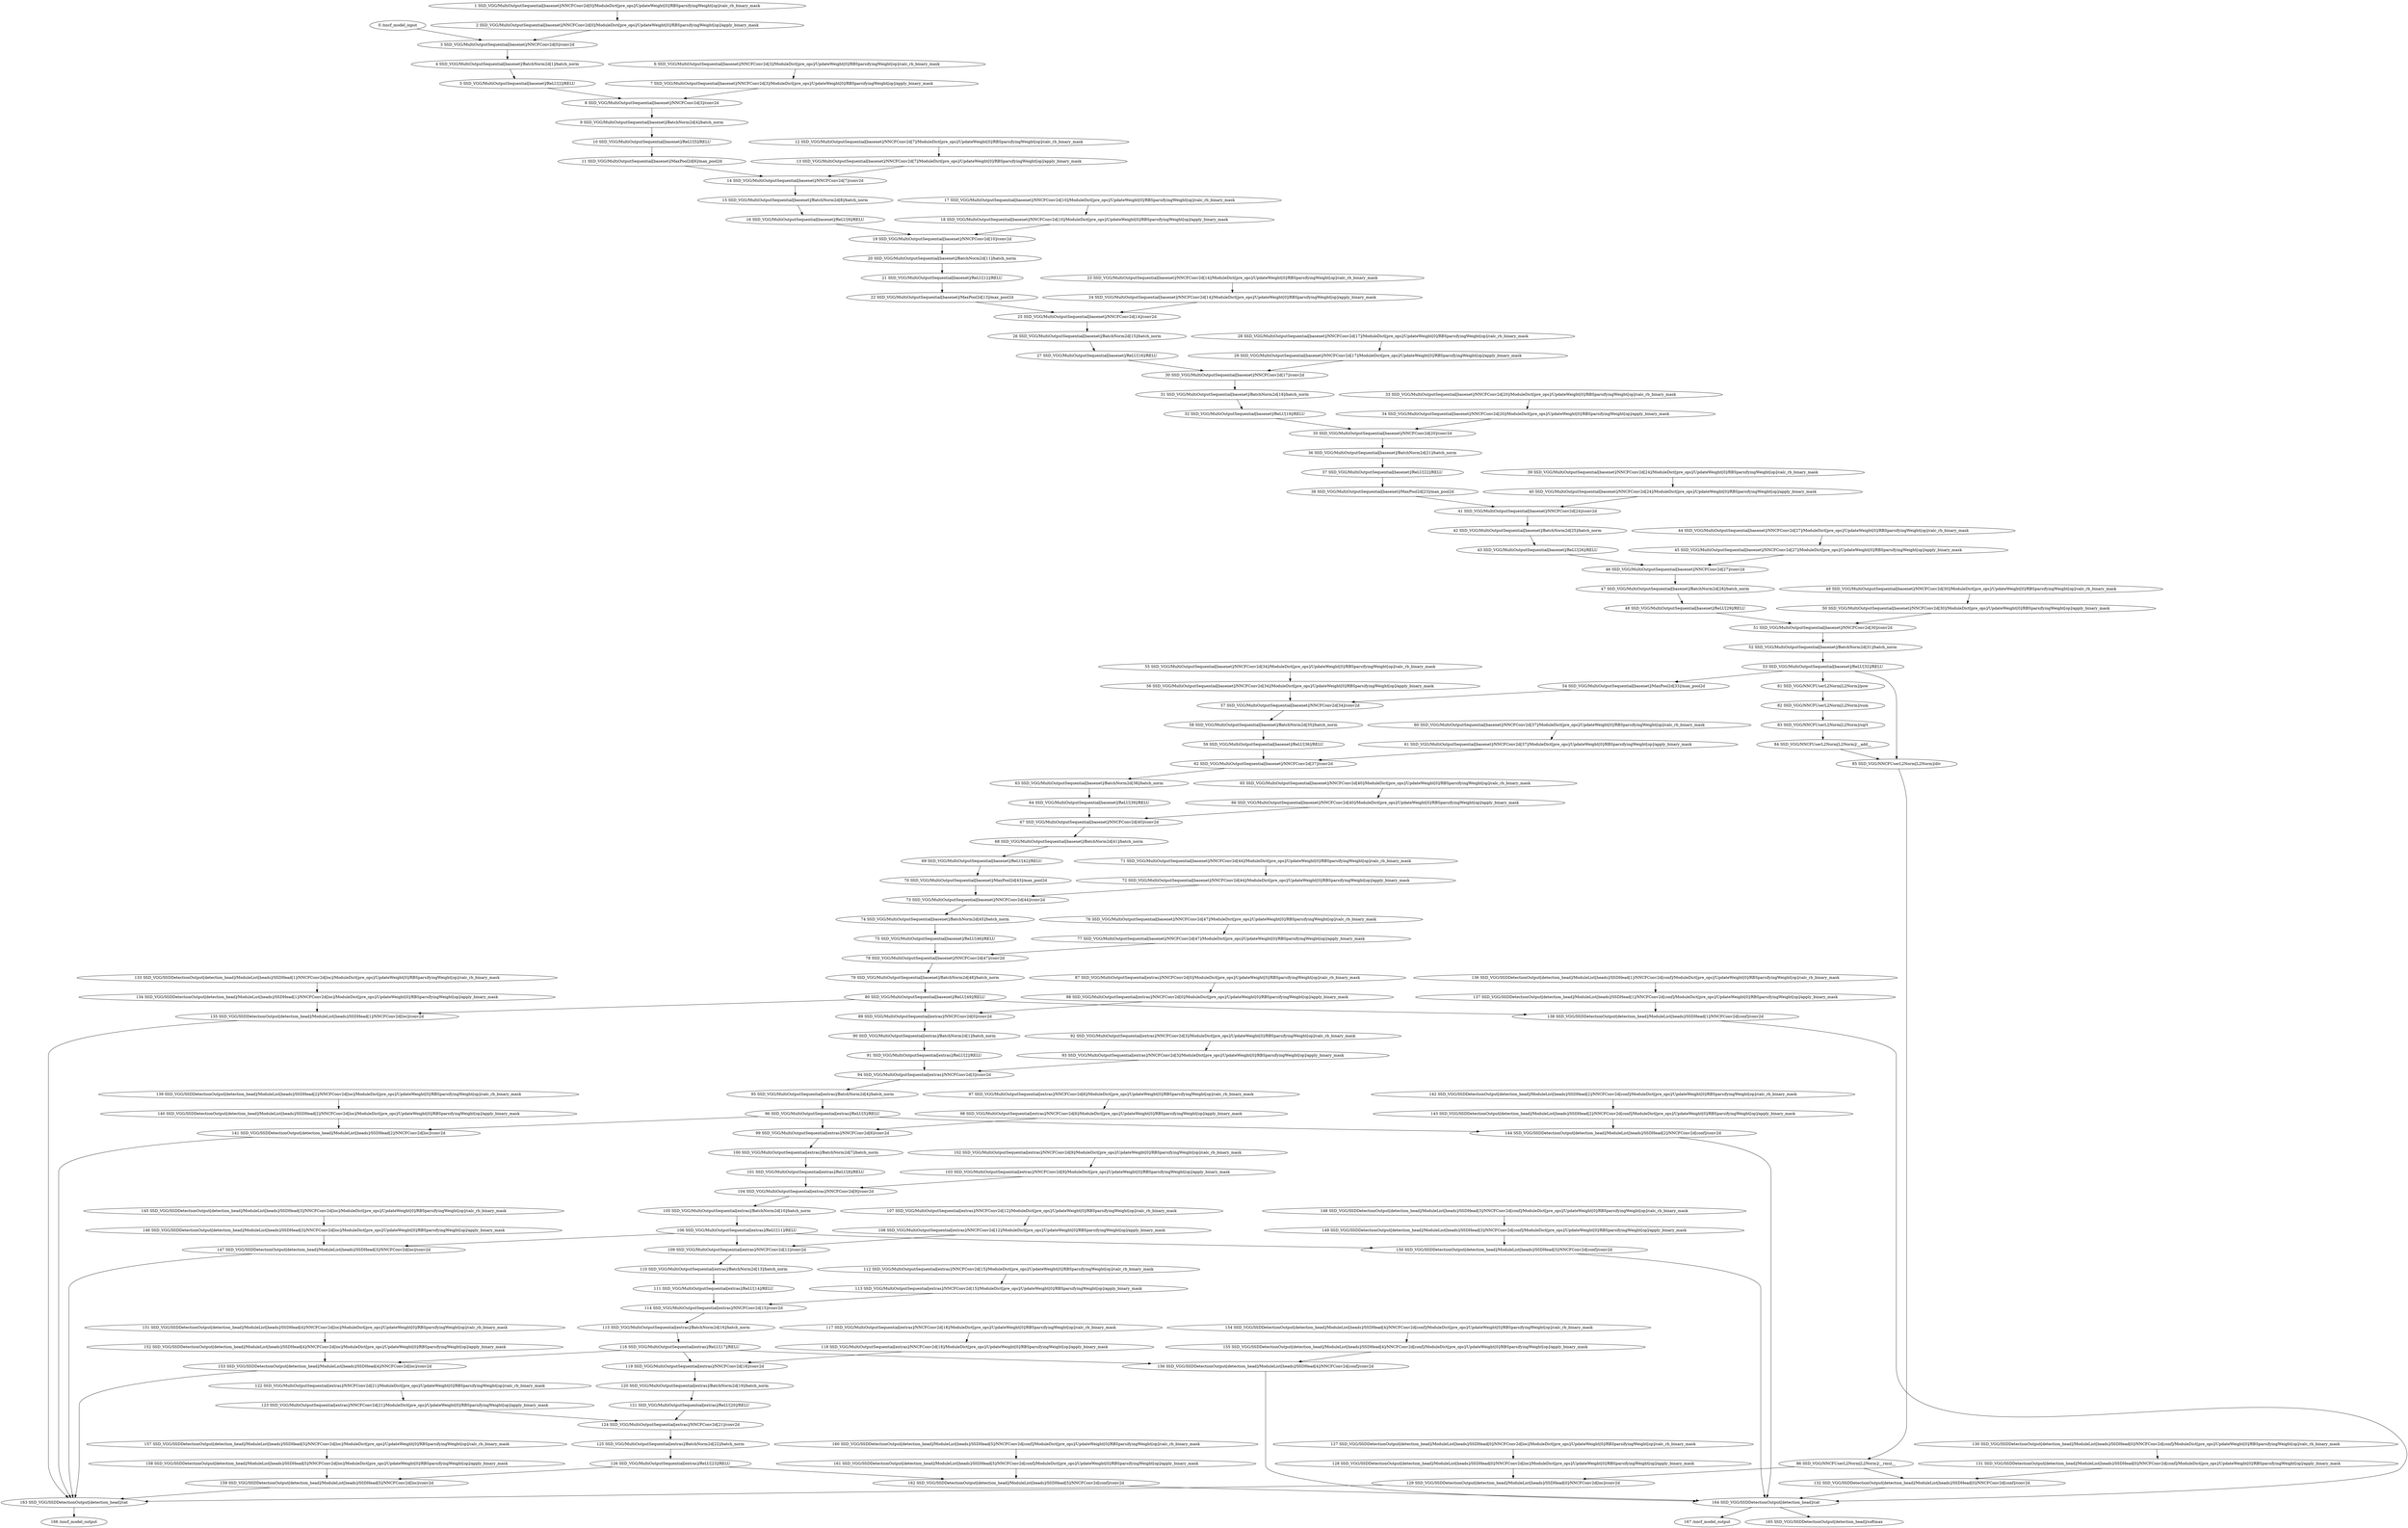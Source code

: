 strict digraph  {
"0 /nncf_model_input" [id=0, scope="", type=nncf_model_input];
"1 SSD_VGG/MultiOutputSequential[basenet]/NNCFConv2d[0]/ModuleDict[pre_ops]/UpdateWeight[0]/RBSparsifyingWeight[op]/calc_rb_binary_mask" [id=1, scope="SSD_VGG/MultiOutputSequential[basenet]/NNCFConv2d[0]/ModuleDict[pre_ops]/UpdateWeight[0]/RBSparsifyingWeight[op]", type=calc_rb_binary_mask];
"2 SSD_VGG/MultiOutputSequential[basenet]/NNCFConv2d[0]/ModuleDict[pre_ops]/UpdateWeight[0]/RBSparsifyingWeight[op]/apply_binary_mask" [id=2, scope="SSD_VGG/MultiOutputSequential[basenet]/NNCFConv2d[0]/ModuleDict[pre_ops]/UpdateWeight[0]/RBSparsifyingWeight[op]", type=apply_binary_mask];
"3 SSD_VGG/MultiOutputSequential[basenet]/NNCFConv2d[0]/conv2d" [id=3, scope="SSD_VGG/MultiOutputSequential[basenet]/NNCFConv2d[0]", type=conv2d];
"4 SSD_VGG/MultiOutputSequential[basenet]/BatchNorm2d[1]/batch_norm" [id=4, scope="SSD_VGG/MultiOutputSequential[basenet]/BatchNorm2d[1]", type=batch_norm];
"5 SSD_VGG/MultiOutputSequential[basenet]/ReLU[2]/RELU" [id=5, scope="SSD_VGG/MultiOutputSequential[basenet]/ReLU[2]", type=RELU];
"6 SSD_VGG/MultiOutputSequential[basenet]/NNCFConv2d[3]/ModuleDict[pre_ops]/UpdateWeight[0]/RBSparsifyingWeight[op]/calc_rb_binary_mask" [id=6, scope="SSD_VGG/MultiOutputSequential[basenet]/NNCFConv2d[3]/ModuleDict[pre_ops]/UpdateWeight[0]/RBSparsifyingWeight[op]", type=calc_rb_binary_mask];
"7 SSD_VGG/MultiOutputSequential[basenet]/NNCFConv2d[3]/ModuleDict[pre_ops]/UpdateWeight[0]/RBSparsifyingWeight[op]/apply_binary_mask" [id=7, scope="SSD_VGG/MultiOutputSequential[basenet]/NNCFConv2d[3]/ModuleDict[pre_ops]/UpdateWeight[0]/RBSparsifyingWeight[op]", type=apply_binary_mask];
"8 SSD_VGG/MultiOutputSequential[basenet]/NNCFConv2d[3]/conv2d" [id=8, scope="SSD_VGG/MultiOutputSequential[basenet]/NNCFConv2d[3]", type=conv2d];
"9 SSD_VGG/MultiOutputSequential[basenet]/BatchNorm2d[4]/batch_norm" [id=9, scope="SSD_VGG/MultiOutputSequential[basenet]/BatchNorm2d[4]", type=batch_norm];
"10 SSD_VGG/MultiOutputSequential[basenet]/ReLU[5]/RELU" [id=10, scope="SSD_VGG/MultiOutputSequential[basenet]/ReLU[5]", type=RELU];
"11 SSD_VGG/MultiOutputSequential[basenet]/MaxPool2d[6]/max_pool2d" [id=11, scope="SSD_VGG/MultiOutputSequential[basenet]/MaxPool2d[6]", type=max_pool2d];
"12 SSD_VGG/MultiOutputSequential[basenet]/NNCFConv2d[7]/ModuleDict[pre_ops]/UpdateWeight[0]/RBSparsifyingWeight[op]/calc_rb_binary_mask" [id=12, scope="SSD_VGG/MultiOutputSequential[basenet]/NNCFConv2d[7]/ModuleDict[pre_ops]/UpdateWeight[0]/RBSparsifyingWeight[op]", type=calc_rb_binary_mask];
"13 SSD_VGG/MultiOutputSequential[basenet]/NNCFConv2d[7]/ModuleDict[pre_ops]/UpdateWeight[0]/RBSparsifyingWeight[op]/apply_binary_mask" [id=13, scope="SSD_VGG/MultiOutputSequential[basenet]/NNCFConv2d[7]/ModuleDict[pre_ops]/UpdateWeight[0]/RBSparsifyingWeight[op]", type=apply_binary_mask];
"14 SSD_VGG/MultiOutputSequential[basenet]/NNCFConv2d[7]/conv2d" [id=14, scope="SSD_VGG/MultiOutputSequential[basenet]/NNCFConv2d[7]", type=conv2d];
"15 SSD_VGG/MultiOutputSequential[basenet]/BatchNorm2d[8]/batch_norm" [id=15, scope="SSD_VGG/MultiOutputSequential[basenet]/BatchNorm2d[8]", type=batch_norm];
"16 SSD_VGG/MultiOutputSequential[basenet]/ReLU[9]/RELU" [id=16, scope="SSD_VGG/MultiOutputSequential[basenet]/ReLU[9]", type=RELU];
"17 SSD_VGG/MultiOutputSequential[basenet]/NNCFConv2d[10]/ModuleDict[pre_ops]/UpdateWeight[0]/RBSparsifyingWeight[op]/calc_rb_binary_mask" [id=17, scope="SSD_VGG/MultiOutputSequential[basenet]/NNCFConv2d[10]/ModuleDict[pre_ops]/UpdateWeight[0]/RBSparsifyingWeight[op]", type=calc_rb_binary_mask];
"18 SSD_VGG/MultiOutputSequential[basenet]/NNCFConv2d[10]/ModuleDict[pre_ops]/UpdateWeight[0]/RBSparsifyingWeight[op]/apply_binary_mask" [id=18, scope="SSD_VGG/MultiOutputSequential[basenet]/NNCFConv2d[10]/ModuleDict[pre_ops]/UpdateWeight[0]/RBSparsifyingWeight[op]", type=apply_binary_mask];
"19 SSD_VGG/MultiOutputSequential[basenet]/NNCFConv2d[10]/conv2d" [id=19, scope="SSD_VGG/MultiOutputSequential[basenet]/NNCFConv2d[10]", type=conv2d];
"20 SSD_VGG/MultiOutputSequential[basenet]/BatchNorm2d[11]/batch_norm" [id=20, scope="SSD_VGG/MultiOutputSequential[basenet]/BatchNorm2d[11]", type=batch_norm];
"21 SSD_VGG/MultiOutputSequential[basenet]/ReLU[12]/RELU" [id=21, scope="SSD_VGG/MultiOutputSequential[basenet]/ReLU[12]", type=RELU];
"22 SSD_VGG/MultiOutputSequential[basenet]/MaxPool2d[13]/max_pool2d" [id=22, scope="SSD_VGG/MultiOutputSequential[basenet]/MaxPool2d[13]", type=max_pool2d];
"23 SSD_VGG/MultiOutputSequential[basenet]/NNCFConv2d[14]/ModuleDict[pre_ops]/UpdateWeight[0]/RBSparsifyingWeight[op]/calc_rb_binary_mask" [id=23, scope="SSD_VGG/MultiOutputSequential[basenet]/NNCFConv2d[14]/ModuleDict[pre_ops]/UpdateWeight[0]/RBSparsifyingWeight[op]", type=calc_rb_binary_mask];
"24 SSD_VGG/MultiOutputSequential[basenet]/NNCFConv2d[14]/ModuleDict[pre_ops]/UpdateWeight[0]/RBSparsifyingWeight[op]/apply_binary_mask" [id=24, scope="SSD_VGG/MultiOutputSequential[basenet]/NNCFConv2d[14]/ModuleDict[pre_ops]/UpdateWeight[0]/RBSparsifyingWeight[op]", type=apply_binary_mask];
"25 SSD_VGG/MultiOutputSequential[basenet]/NNCFConv2d[14]/conv2d" [id=25, scope="SSD_VGG/MultiOutputSequential[basenet]/NNCFConv2d[14]", type=conv2d];
"26 SSD_VGG/MultiOutputSequential[basenet]/BatchNorm2d[15]/batch_norm" [id=26, scope="SSD_VGG/MultiOutputSequential[basenet]/BatchNorm2d[15]", type=batch_norm];
"27 SSD_VGG/MultiOutputSequential[basenet]/ReLU[16]/RELU" [id=27, scope="SSD_VGG/MultiOutputSequential[basenet]/ReLU[16]", type=RELU];
"28 SSD_VGG/MultiOutputSequential[basenet]/NNCFConv2d[17]/ModuleDict[pre_ops]/UpdateWeight[0]/RBSparsifyingWeight[op]/calc_rb_binary_mask" [id=28, scope="SSD_VGG/MultiOutputSequential[basenet]/NNCFConv2d[17]/ModuleDict[pre_ops]/UpdateWeight[0]/RBSparsifyingWeight[op]", type=calc_rb_binary_mask];
"29 SSD_VGG/MultiOutputSequential[basenet]/NNCFConv2d[17]/ModuleDict[pre_ops]/UpdateWeight[0]/RBSparsifyingWeight[op]/apply_binary_mask" [id=29, scope="SSD_VGG/MultiOutputSequential[basenet]/NNCFConv2d[17]/ModuleDict[pre_ops]/UpdateWeight[0]/RBSparsifyingWeight[op]", type=apply_binary_mask];
"30 SSD_VGG/MultiOutputSequential[basenet]/NNCFConv2d[17]/conv2d" [id=30, scope="SSD_VGG/MultiOutputSequential[basenet]/NNCFConv2d[17]", type=conv2d];
"31 SSD_VGG/MultiOutputSequential[basenet]/BatchNorm2d[18]/batch_norm" [id=31, scope="SSD_VGG/MultiOutputSequential[basenet]/BatchNorm2d[18]", type=batch_norm];
"32 SSD_VGG/MultiOutputSequential[basenet]/ReLU[19]/RELU" [id=32, scope="SSD_VGG/MultiOutputSequential[basenet]/ReLU[19]", type=RELU];
"33 SSD_VGG/MultiOutputSequential[basenet]/NNCFConv2d[20]/ModuleDict[pre_ops]/UpdateWeight[0]/RBSparsifyingWeight[op]/calc_rb_binary_mask" [id=33, scope="SSD_VGG/MultiOutputSequential[basenet]/NNCFConv2d[20]/ModuleDict[pre_ops]/UpdateWeight[0]/RBSparsifyingWeight[op]", type=calc_rb_binary_mask];
"34 SSD_VGG/MultiOutputSequential[basenet]/NNCFConv2d[20]/ModuleDict[pre_ops]/UpdateWeight[0]/RBSparsifyingWeight[op]/apply_binary_mask" [id=34, scope="SSD_VGG/MultiOutputSequential[basenet]/NNCFConv2d[20]/ModuleDict[pre_ops]/UpdateWeight[0]/RBSparsifyingWeight[op]", type=apply_binary_mask];
"35 SSD_VGG/MultiOutputSequential[basenet]/NNCFConv2d[20]/conv2d" [id=35, scope="SSD_VGG/MultiOutputSequential[basenet]/NNCFConv2d[20]", type=conv2d];
"36 SSD_VGG/MultiOutputSequential[basenet]/BatchNorm2d[21]/batch_norm" [id=36, scope="SSD_VGG/MultiOutputSequential[basenet]/BatchNorm2d[21]", type=batch_norm];
"37 SSD_VGG/MultiOutputSequential[basenet]/ReLU[22]/RELU" [id=37, scope="SSD_VGG/MultiOutputSequential[basenet]/ReLU[22]", type=RELU];
"38 SSD_VGG/MultiOutputSequential[basenet]/MaxPool2d[23]/max_pool2d" [id=38, scope="SSD_VGG/MultiOutputSequential[basenet]/MaxPool2d[23]", type=max_pool2d];
"39 SSD_VGG/MultiOutputSequential[basenet]/NNCFConv2d[24]/ModuleDict[pre_ops]/UpdateWeight[0]/RBSparsifyingWeight[op]/calc_rb_binary_mask" [id=39, scope="SSD_VGG/MultiOutputSequential[basenet]/NNCFConv2d[24]/ModuleDict[pre_ops]/UpdateWeight[0]/RBSparsifyingWeight[op]", type=calc_rb_binary_mask];
"40 SSD_VGG/MultiOutputSequential[basenet]/NNCFConv2d[24]/ModuleDict[pre_ops]/UpdateWeight[0]/RBSparsifyingWeight[op]/apply_binary_mask" [id=40, scope="SSD_VGG/MultiOutputSequential[basenet]/NNCFConv2d[24]/ModuleDict[pre_ops]/UpdateWeight[0]/RBSparsifyingWeight[op]", type=apply_binary_mask];
"41 SSD_VGG/MultiOutputSequential[basenet]/NNCFConv2d[24]/conv2d" [id=41, scope="SSD_VGG/MultiOutputSequential[basenet]/NNCFConv2d[24]", type=conv2d];
"42 SSD_VGG/MultiOutputSequential[basenet]/BatchNorm2d[25]/batch_norm" [id=42, scope="SSD_VGG/MultiOutputSequential[basenet]/BatchNorm2d[25]", type=batch_norm];
"43 SSD_VGG/MultiOutputSequential[basenet]/ReLU[26]/RELU" [id=43, scope="SSD_VGG/MultiOutputSequential[basenet]/ReLU[26]", type=RELU];
"44 SSD_VGG/MultiOutputSequential[basenet]/NNCFConv2d[27]/ModuleDict[pre_ops]/UpdateWeight[0]/RBSparsifyingWeight[op]/calc_rb_binary_mask" [id=44, scope="SSD_VGG/MultiOutputSequential[basenet]/NNCFConv2d[27]/ModuleDict[pre_ops]/UpdateWeight[0]/RBSparsifyingWeight[op]", type=calc_rb_binary_mask];
"45 SSD_VGG/MultiOutputSequential[basenet]/NNCFConv2d[27]/ModuleDict[pre_ops]/UpdateWeight[0]/RBSparsifyingWeight[op]/apply_binary_mask" [id=45, scope="SSD_VGG/MultiOutputSequential[basenet]/NNCFConv2d[27]/ModuleDict[pre_ops]/UpdateWeight[0]/RBSparsifyingWeight[op]", type=apply_binary_mask];
"46 SSD_VGG/MultiOutputSequential[basenet]/NNCFConv2d[27]/conv2d" [id=46, scope="SSD_VGG/MultiOutputSequential[basenet]/NNCFConv2d[27]", type=conv2d];
"47 SSD_VGG/MultiOutputSequential[basenet]/BatchNorm2d[28]/batch_norm" [id=47, scope="SSD_VGG/MultiOutputSequential[basenet]/BatchNorm2d[28]", type=batch_norm];
"48 SSD_VGG/MultiOutputSequential[basenet]/ReLU[29]/RELU" [id=48, scope="SSD_VGG/MultiOutputSequential[basenet]/ReLU[29]", type=RELU];
"49 SSD_VGG/MultiOutputSequential[basenet]/NNCFConv2d[30]/ModuleDict[pre_ops]/UpdateWeight[0]/RBSparsifyingWeight[op]/calc_rb_binary_mask" [id=49, scope="SSD_VGG/MultiOutputSequential[basenet]/NNCFConv2d[30]/ModuleDict[pre_ops]/UpdateWeight[0]/RBSparsifyingWeight[op]", type=calc_rb_binary_mask];
"50 SSD_VGG/MultiOutputSequential[basenet]/NNCFConv2d[30]/ModuleDict[pre_ops]/UpdateWeight[0]/RBSparsifyingWeight[op]/apply_binary_mask" [id=50, scope="SSD_VGG/MultiOutputSequential[basenet]/NNCFConv2d[30]/ModuleDict[pre_ops]/UpdateWeight[0]/RBSparsifyingWeight[op]", type=apply_binary_mask];
"51 SSD_VGG/MultiOutputSequential[basenet]/NNCFConv2d[30]/conv2d" [id=51, scope="SSD_VGG/MultiOutputSequential[basenet]/NNCFConv2d[30]", type=conv2d];
"52 SSD_VGG/MultiOutputSequential[basenet]/BatchNorm2d[31]/batch_norm" [id=52, scope="SSD_VGG/MultiOutputSequential[basenet]/BatchNorm2d[31]", type=batch_norm];
"53 SSD_VGG/MultiOutputSequential[basenet]/ReLU[32]/RELU" [id=53, scope="SSD_VGG/MultiOutputSequential[basenet]/ReLU[32]", type=RELU];
"54 SSD_VGG/MultiOutputSequential[basenet]/MaxPool2d[33]/max_pool2d" [id=54, scope="SSD_VGG/MultiOutputSequential[basenet]/MaxPool2d[33]", type=max_pool2d];
"55 SSD_VGG/MultiOutputSequential[basenet]/NNCFConv2d[34]/ModuleDict[pre_ops]/UpdateWeight[0]/RBSparsifyingWeight[op]/calc_rb_binary_mask" [id=55, scope="SSD_VGG/MultiOutputSequential[basenet]/NNCFConv2d[34]/ModuleDict[pre_ops]/UpdateWeight[0]/RBSparsifyingWeight[op]", type=calc_rb_binary_mask];
"56 SSD_VGG/MultiOutputSequential[basenet]/NNCFConv2d[34]/ModuleDict[pre_ops]/UpdateWeight[0]/RBSparsifyingWeight[op]/apply_binary_mask" [id=56, scope="SSD_VGG/MultiOutputSequential[basenet]/NNCFConv2d[34]/ModuleDict[pre_ops]/UpdateWeight[0]/RBSparsifyingWeight[op]", type=apply_binary_mask];
"57 SSD_VGG/MultiOutputSequential[basenet]/NNCFConv2d[34]/conv2d" [id=57, scope="SSD_VGG/MultiOutputSequential[basenet]/NNCFConv2d[34]", type=conv2d];
"58 SSD_VGG/MultiOutputSequential[basenet]/BatchNorm2d[35]/batch_norm" [id=58, scope="SSD_VGG/MultiOutputSequential[basenet]/BatchNorm2d[35]", type=batch_norm];
"59 SSD_VGG/MultiOutputSequential[basenet]/ReLU[36]/RELU" [id=59, scope="SSD_VGG/MultiOutputSequential[basenet]/ReLU[36]", type=RELU];
"60 SSD_VGG/MultiOutputSequential[basenet]/NNCFConv2d[37]/ModuleDict[pre_ops]/UpdateWeight[0]/RBSparsifyingWeight[op]/calc_rb_binary_mask" [id=60, scope="SSD_VGG/MultiOutputSequential[basenet]/NNCFConv2d[37]/ModuleDict[pre_ops]/UpdateWeight[0]/RBSparsifyingWeight[op]", type=calc_rb_binary_mask];
"61 SSD_VGG/MultiOutputSequential[basenet]/NNCFConv2d[37]/ModuleDict[pre_ops]/UpdateWeight[0]/RBSparsifyingWeight[op]/apply_binary_mask" [id=61, scope="SSD_VGG/MultiOutputSequential[basenet]/NNCFConv2d[37]/ModuleDict[pre_ops]/UpdateWeight[0]/RBSparsifyingWeight[op]", type=apply_binary_mask];
"62 SSD_VGG/MultiOutputSequential[basenet]/NNCFConv2d[37]/conv2d" [id=62, scope="SSD_VGG/MultiOutputSequential[basenet]/NNCFConv2d[37]", type=conv2d];
"63 SSD_VGG/MultiOutputSequential[basenet]/BatchNorm2d[38]/batch_norm" [id=63, scope="SSD_VGG/MultiOutputSequential[basenet]/BatchNorm2d[38]", type=batch_norm];
"64 SSD_VGG/MultiOutputSequential[basenet]/ReLU[39]/RELU" [id=64, scope="SSD_VGG/MultiOutputSequential[basenet]/ReLU[39]", type=RELU];
"65 SSD_VGG/MultiOutputSequential[basenet]/NNCFConv2d[40]/ModuleDict[pre_ops]/UpdateWeight[0]/RBSparsifyingWeight[op]/calc_rb_binary_mask" [id=65, scope="SSD_VGG/MultiOutputSequential[basenet]/NNCFConv2d[40]/ModuleDict[pre_ops]/UpdateWeight[0]/RBSparsifyingWeight[op]", type=calc_rb_binary_mask];
"66 SSD_VGG/MultiOutputSequential[basenet]/NNCFConv2d[40]/ModuleDict[pre_ops]/UpdateWeight[0]/RBSparsifyingWeight[op]/apply_binary_mask" [id=66, scope="SSD_VGG/MultiOutputSequential[basenet]/NNCFConv2d[40]/ModuleDict[pre_ops]/UpdateWeight[0]/RBSparsifyingWeight[op]", type=apply_binary_mask];
"67 SSD_VGG/MultiOutputSequential[basenet]/NNCFConv2d[40]/conv2d" [id=67, scope="SSD_VGG/MultiOutputSequential[basenet]/NNCFConv2d[40]", type=conv2d];
"68 SSD_VGG/MultiOutputSequential[basenet]/BatchNorm2d[41]/batch_norm" [id=68, scope="SSD_VGG/MultiOutputSequential[basenet]/BatchNorm2d[41]", type=batch_norm];
"69 SSD_VGG/MultiOutputSequential[basenet]/ReLU[42]/RELU" [id=69, scope="SSD_VGG/MultiOutputSequential[basenet]/ReLU[42]", type=RELU];
"70 SSD_VGG/MultiOutputSequential[basenet]/MaxPool2d[43]/max_pool2d" [id=70, scope="SSD_VGG/MultiOutputSequential[basenet]/MaxPool2d[43]", type=max_pool2d];
"71 SSD_VGG/MultiOutputSequential[basenet]/NNCFConv2d[44]/ModuleDict[pre_ops]/UpdateWeight[0]/RBSparsifyingWeight[op]/calc_rb_binary_mask" [id=71, scope="SSD_VGG/MultiOutputSequential[basenet]/NNCFConv2d[44]/ModuleDict[pre_ops]/UpdateWeight[0]/RBSparsifyingWeight[op]", type=calc_rb_binary_mask];
"72 SSD_VGG/MultiOutputSequential[basenet]/NNCFConv2d[44]/ModuleDict[pre_ops]/UpdateWeight[0]/RBSparsifyingWeight[op]/apply_binary_mask" [id=72, scope="SSD_VGG/MultiOutputSequential[basenet]/NNCFConv2d[44]/ModuleDict[pre_ops]/UpdateWeight[0]/RBSparsifyingWeight[op]", type=apply_binary_mask];
"73 SSD_VGG/MultiOutputSequential[basenet]/NNCFConv2d[44]/conv2d" [id=73, scope="SSD_VGG/MultiOutputSequential[basenet]/NNCFConv2d[44]", type=conv2d];
"74 SSD_VGG/MultiOutputSequential[basenet]/BatchNorm2d[45]/batch_norm" [id=74, scope="SSD_VGG/MultiOutputSequential[basenet]/BatchNorm2d[45]", type=batch_norm];
"75 SSD_VGG/MultiOutputSequential[basenet]/ReLU[46]/RELU" [id=75, scope="SSD_VGG/MultiOutputSequential[basenet]/ReLU[46]", type=RELU];
"76 SSD_VGG/MultiOutputSequential[basenet]/NNCFConv2d[47]/ModuleDict[pre_ops]/UpdateWeight[0]/RBSparsifyingWeight[op]/calc_rb_binary_mask" [id=76, scope="SSD_VGG/MultiOutputSequential[basenet]/NNCFConv2d[47]/ModuleDict[pre_ops]/UpdateWeight[0]/RBSparsifyingWeight[op]", type=calc_rb_binary_mask];
"77 SSD_VGG/MultiOutputSequential[basenet]/NNCFConv2d[47]/ModuleDict[pre_ops]/UpdateWeight[0]/RBSparsifyingWeight[op]/apply_binary_mask" [id=77, scope="SSD_VGG/MultiOutputSequential[basenet]/NNCFConv2d[47]/ModuleDict[pre_ops]/UpdateWeight[0]/RBSparsifyingWeight[op]", type=apply_binary_mask];
"78 SSD_VGG/MultiOutputSequential[basenet]/NNCFConv2d[47]/conv2d" [id=78, scope="SSD_VGG/MultiOutputSequential[basenet]/NNCFConv2d[47]", type=conv2d];
"79 SSD_VGG/MultiOutputSequential[basenet]/BatchNorm2d[48]/batch_norm" [id=79, scope="SSD_VGG/MultiOutputSequential[basenet]/BatchNorm2d[48]", type=batch_norm];
"80 SSD_VGG/MultiOutputSequential[basenet]/ReLU[49]/RELU" [id=80, scope="SSD_VGG/MultiOutputSequential[basenet]/ReLU[49]", type=RELU];
"81 SSD_VGG/NNCFUserL2Norm[L2Norm]/pow" [id=81, scope="SSD_VGG/NNCFUserL2Norm[L2Norm]", type=pow];
"82 SSD_VGG/NNCFUserL2Norm[L2Norm]/sum" [id=82, scope="SSD_VGG/NNCFUserL2Norm[L2Norm]", type=sum];
"83 SSD_VGG/NNCFUserL2Norm[L2Norm]/sqrt" [id=83, scope="SSD_VGG/NNCFUserL2Norm[L2Norm]", type=sqrt];
"84 SSD_VGG/NNCFUserL2Norm[L2Norm]/__add__" [id=84, scope="SSD_VGG/NNCFUserL2Norm[L2Norm]", type=__add__];
"85 SSD_VGG/NNCFUserL2Norm[L2Norm]/div" [id=85, scope="SSD_VGG/NNCFUserL2Norm[L2Norm]", type=div];
"86 SSD_VGG/NNCFUserL2Norm[L2Norm]/__rmul__" [id=86, scope="SSD_VGG/NNCFUserL2Norm[L2Norm]", type=__rmul__];
"87 SSD_VGG/MultiOutputSequential[extras]/NNCFConv2d[0]/ModuleDict[pre_ops]/UpdateWeight[0]/RBSparsifyingWeight[op]/calc_rb_binary_mask" [id=87, scope="SSD_VGG/MultiOutputSequential[extras]/NNCFConv2d[0]/ModuleDict[pre_ops]/UpdateWeight[0]/RBSparsifyingWeight[op]", type=calc_rb_binary_mask];
"88 SSD_VGG/MultiOutputSequential[extras]/NNCFConv2d[0]/ModuleDict[pre_ops]/UpdateWeight[0]/RBSparsifyingWeight[op]/apply_binary_mask" [id=88, scope="SSD_VGG/MultiOutputSequential[extras]/NNCFConv2d[0]/ModuleDict[pre_ops]/UpdateWeight[0]/RBSparsifyingWeight[op]", type=apply_binary_mask];
"89 SSD_VGG/MultiOutputSequential[extras]/NNCFConv2d[0]/conv2d" [id=89, scope="SSD_VGG/MultiOutputSequential[extras]/NNCFConv2d[0]", type=conv2d];
"90 SSD_VGG/MultiOutputSequential[extras]/BatchNorm2d[1]/batch_norm" [id=90, scope="SSD_VGG/MultiOutputSequential[extras]/BatchNorm2d[1]", type=batch_norm];
"91 SSD_VGG/MultiOutputSequential[extras]/ReLU[2]/RELU" [id=91, scope="SSD_VGG/MultiOutputSequential[extras]/ReLU[2]", type=RELU];
"92 SSD_VGG/MultiOutputSequential[extras]/NNCFConv2d[3]/ModuleDict[pre_ops]/UpdateWeight[0]/RBSparsifyingWeight[op]/calc_rb_binary_mask" [id=92, scope="SSD_VGG/MultiOutputSequential[extras]/NNCFConv2d[3]/ModuleDict[pre_ops]/UpdateWeight[0]/RBSparsifyingWeight[op]", type=calc_rb_binary_mask];
"93 SSD_VGG/MultiOutputSequential[extras]/NNCFConv2d[3]/ModuleDict[pre_ops]/UpdateWeight[0]/RBSparsifyingWeight[op]/apply_binary_mask" [id=93, scope="SSD_VGG/MultiOutputSequential[extras]/NNCFConv2d[3]/ModuleDict[pre_ops]/UpdateWeight[0]/RBSparsifyingWeight[op]", type=apply_binary_mask];
"94 SSD_VGG/MultiOutputSequential[extras]/NNCFConv2d[3]/conv2d" [id=94, scope="SSD_VGG/MultiOutputSequential[extras]/NNCFConv2d[3]", type=conv2d];
"95 SSD_VGG/MultiOutputSequential[extras]/BatchNorm2d[4]/batch_norm" [id=95, scope="SSD_VGG/MultiOutputSequential[extras]/BatchNorm2d[4]", type=batch_norm];
"96 SSD_VGG/MultiOutputSequential[extras]/ReLU[5]/RELU" [id=96, scope="SSD_VGG/MultiOutputSequential[extras]/ReLU[5]", type=RELU];
"97 SSD_VGG/MultiOutputSequential[extras]/NNCFConv2d[6]/ModuleDict[pre_ops]/UpdateWeight[0]/RBSparsifyingWeight[op]/calc_rb_binary_mask" [id=97, scope="SSD_VGG/MultiOutputSequential[extras]/NNCFConv2d[6]/ModuleDict[pre_ops]/UpdateWeight[0]/RBSparsifyingWeight[op]", type=calc_rb_binary_mask];
"98 SSD_VGG/MultiOutputSequential[extras]/NNCFConv2d[6]/ModuleDict[pre_ops]/UpdateWeight[0]/RBSparsifyingWeight[op]/apply_binary_mask" [id=98, scope="SSD_VGG/MultiOutputSequential[extras]/NNCFConv2d[6]/ModuleDict[pre_ops]/UpdateWeight[0]/RBSparsifyingWeight[op]", type=apply_binary_mask];
"99 SSD_VGG/MultiOutputSequential[extras]/NNCFConv2d[6]/conv2d" [id=99, scope="SSD_VGG/MultiOutputSequential[extras]/NNCFConv2d[6]", type=conv2d];
"100 SSD_VGG/MultiOutputSequential[extras]/BatchNorm2d[7]/batch_norm" [id=100, scope="SSD_VGG/MultiOutputSequential[extras]/BatchNorm2d[7]", type=batch_norm];
"101 SSD_VGG/MultiOutputSequential[extras]/ReLU[8]/RELU" [id=101, scope="SSD_VGG/MultiOutputSequential[extras]/ReLU[8]", type=RELU];
"102 SSD_VGG/MultiOutputSequential[extras]/NNCFConv2d[9]/ModuleDict[pre_ops]/UpdateWeight[0]/RBSparsifyingWeight[op]/calc_rb_binary_mask" [id=102, scope="SSD_VGG/MultiOutputSequential[extras]/NNCFConv2d[9]/ModuleDict[pre_ops]/UpdateWeight[0]/RBSparsifyingWeight[op]", type=calc_rb_binary_mask];
"103 SSD_VGG/MultiOutputSequential[extras]/NNCFConv2d[9]/ModuleDict[pre_ops]/UpdateWeight[0]/RBSparsifyingWeight[op]/apply_binary_mask" [id=103, scope="SSD_VGG/MultiOutputSequential[extras]/NNCFConv2d[9]/ModuleDict[pre_ops]/UpdateWeight[0]/RBSparsifyingWeight[op]", type=apply_binary_mask];
"104 SSD_VGG/MultiOutputSequential[extras]/NNCFConv2d[9]/conv2d" [id=104, scope="SSD_VGG/MultiOutputSequential[extras]/NNCFConv2d[9]", type=conv2d];
"105 SSD_VGG/MultiOutputSequential[extras]/BatchNorm2d[10]/batch_norm" [id=105, scope="SSD_VGG/MultiOutputSequential[extras]/BatchNorm2d[10]", type=batch_norm];
"106 SSD_VGG/MultiOutputSequential[extras]/ReLU[11]/RELU" [id=106, scope="SSD_VGG/MultiOutputSequential[extras]/ReLU[11]", type=RELU];
"107 SSD_VGG/MultiOutputSequential[extras]/NNCFConv2d[12]/ModuleDict[pre_ops]/UpdateWeight[0]/RBSparsifyingWeight[op]/calc_rb_binary_mask" [id=107, scope="SSD_VGG/MultiOutputSequential[extras]/NNCFConv2d[12]/ModuleDict[pre_ops]/UpdateWeight[0]/RBSparsifyingWeight[op]", type=calc_rb_binary_mask];
"108 SSD_VGG/MultiOutputSequential[extras]/NNCFConv2d[12]/ModuleDict[pre_ops]/UpdateWeight[0]/RBSparsifyingWeight[op]/apply_binary_mask" [id=108, scope="SSD_VGG/MultiOutputSequential[extras]/NNCFConv2d[12]/ModuleDict[pre_ops]/UpdateWeight[0]/RBSparsifyingWeight[op]", type=apply_binary_mask];
"109 SSD_VGG/MultiOutputSequential[extras]/NNCFConv2d[12]/conv2d" [id=109, scope="SSD_VGG/MultiOutputSequential[extras]/NNCFConv2d[12]", type=conv2d];
"110 SSD_VGG/MultiOutputSequential[extras]/BatchNorm2d[13]/batch_norm" [id=110, scope="SSD_VGG/MultiOutputSequential[extras]/BatchNorm2d[13]", type=batch_norm];
"111 SSD_VGG/MultiOutputSequential[extras]/ReLU[14]/RELU" [id=111, scope="SSD_VGG/MultiOutputSequential[extras]/ReLU[14]", type=RELU];
"112 SSD_VGG/MultiOutputSequential[extras]/NNCFConv2d[15]/ModuleDict[pre_ops]/UpdateWeight[0]/RBSparsifyingWeight[op]/calc_rb_binary_mask" [id=112, scope="SSD_VGG/MultiOutputSequential[extras]/NNCFConv2d[15]/ModuleDict[pre_ops]/UpdateWeight[0]/RBSparsifyingWeight[op]", type=calc_rb_binary_mask];
"113 SSD_VGG/MultiOutputSequential[extras]/NNCFConv2d[15]/ModuleDict[pre_ops]/UpdateWeight[0]/RBSparsifyingWeight[op]/apply_binary_mask" [id=113, scope="SSD_VGG/MultiOutputSequential[extras]/NNCFConv2d[15]/ModuleDict[pre_ops]/UpdateWeight[0]/RBSparsifyingWeight[op]", type=apply_binary_mask];
"114 SSD_VGG/MultiOutputSequential[extras]/NNCFConv2d[15]/conv2d" [id=114, scope="SSD_VGG/MultiOutputSequential[extras]/NNCFConv2d[15]", type=conv2d];
"115 SSD_VGG/MultiOutputSequential[extras]/BatchNorm2d[16]/batch_norm" [id=115, scope="SSD_VGG/MultiOutputSequential[extras]/BatchNorm2d[16]", type=batch_norm];
"116 SSD_VGG/MultiOutputSequential[extras]/ReLU[17]/RELU" [id=116, scope="SSD_VGG/MultiOutputSequential[extras]/ReLU[17]", type=RELU];
"117 SSD_VGG/MultiOutputSequential[extras]/NNCFConv2d[18]/ModuleDict[pre_ops]/UpdateWeight[0]/RBSparsifyingWeight[op]/calc_rb_binary_mask" [id=117, scope="SSD_VGG/MultiOutputSequential[extras]/NNCFConv2d[18]/ModuleDict[pre_ops]/UpdateWeight[0]/RBSparsifyingWeight[op]", type=calc_rb_binary_mask];
"118 SSD_VGG/MultiOutputSequential[extras]/NNCFConv2d[18]/ModuleDict[pre_ops]/UpdateWeight[0]/RBSparsifyingWeight[op]/apply_binary_mask" [id=118, scope="SSD_VGG/MultiOutputSequential[extras]/NNCFConv2d[18]/ModuleDict[pre_ops]/UpdateWeight[0]/RBSparsifyingWeight[op]", type=apply_binary_mask];
"119 SSD_VGG/MultiOutputSequential[extras]/NNCFConv2d[18]/conv2d" [id=119, scope="SSD_VGG/MultiOutputSequential[extras]/NNCFConv2d[18]", type=conv2d];
"120 SSD_VGG/MultiOutputSequential[extras]/BatchNorm2d[19]/batch_norm" [id=120, scope="SSD_VGG/MultiOutputSequential[extras]/BatchNorm2d[19]", type=batch_norm];
"121 SSD_VGG/MultiOutputSequential[extras]/ReLU[20]/RELU" [id=121, scope="SSD_VGG/MultiOutputSequential[extras]/ReLU[20]", type=RELU];
"122 SSD_VGG/MultiOutputSequential[extras]/NNCFConv2d[21]/ModuleDict[pre_ops]/UpdateWeight[0]/RBSparsifyingWeight[op]/calc_rb_binary_mask" [id=122, scope="SSD_VGG/MultiOutputSequential[extras]/NNCFConv2d[21]/ModuleDict[pre_ops]/UpdateWeight[0]/RBSparsifyingWeight[op]", type=calc_rb_binary_mask];
"123 SSD_VGG/MultiOutputSequential[extras]/NNCFConv2d[21]/ModuleDict[pre_ops]/UpdateWeight[0]/RBSparsifyingWeight[op]/apply_binary_mask" [id=123, scope="SSD_VGG/MultiOutputSequential[extras]/NNCFConv2d[21]/ModuleDict[pre_ops]/UpdateWeight[0]/RBSparsifyingWeight[op]", type=apply_binary_mask];
"124 SSD_VGG/MultiOutputSequential[extras]/NNCFConv2d[21]/conv2d" [id=124, scope="SSD_VGG/MultiOutputSequential[extras]/NNCFConv2d[21]", type=conv2d];
"125 SSD_VGG/MultiOutputSequential[extras]/BatchNorm2d[22]/batch_norm" [id=125, scope="SSD_VGG/MultiOutputSequential[extras]/BatchNorm2d[22]", type=batch_norm];
"126 SSD_VGG/MultiOutputSequential[extras]/ReLU[23]/RELU" [id=126, scope="SSD_VGG/MultiOutputSequential[extras]/ReLU[23]", type=RELU];
"127 SSD_VGG/SSDDetectionOutput[detection_head]/ModuleList[heads]/SSDHead[0]/NNCFConv2d[loc]/ModuleDict[pre_ops]/UpdateWeight[0]/RBSparsifyingWeight[op]/calc_rb_binary_mask" [id=127, scope="SSD_VGG/SSDDetectionOutput[detection_head]/ModuleList[heads]/SSDHead[0]/NNCFConv2d[loc]/ModuleDict[pre_ops]/UpdateWeight[0]/RBSparsifyingWeight[op]", type=calc_rb_binary_mask];
"128 SSD_VGG/SSDDetectionOutput[detection_head]/ModuleList[heads]/SSDHead[0]/NNCFConv2d[loc]/ModuleDict[pre_ops]/UpdateWeight[0]/RBSparsifyingWeight[op]/apply_binary_mask" [id=128, scope="SSD_VGG/SSDDetectionOutput[detection_head]/ModuleList[heads]/SSDHead[0]/NNCFConv2d[loc]/ModuleDict[pre_ops]/UpdateWeight[0]/RBSparsifyingWeight[op]", type=apply_binary_mask];
"129 SSD_VGG/SSDDetectionOutput[detection_head]/ModuleList[heads]/SSDHead[0]/NNCFConv2d[loc]/conv2d" [id=129, scope="SSD_VGG/SSDDetectionOutput[detection_head]/ModuleList[heads]/SSDHead[0]/NNCFConv2d[loc]", type=conv2d];
"130 SSD_VGG/SSDDetectionOutput[detection_head]/ModuleList[heads]/SSDHead[0]/NNCFConv2d[conf]/ModuleDict[pre_ops]/UpdateWeight[0]/RBSparsifyingWeight[op]/calc_rb_binary_mask" [id=130, scope="SSD_VGG/SSDDetectionOutput[detection_head]/ModuleList[heads]/SSDHead[0]/NNCFConv2d[conf]/ModuleDict[pre_ops]/UpdateWeight[0]/RBSparsifyingWeight[op]", type=calc_rb_binary_mask];
"131 SSD_VGG/SSDDetectionOutput[detection_head]/ModuleList[heads]/SSDHead[0]/NNCFConv2d[conf]/ModuleDict[pre_ops]/UpdateWeight[0]/RBSparsifyingWeight[op]/apply_binary_mask" [id=131, scope="SSD_VGG/SSDDetectionOutput[detection_head]/ModuleList[heads]/SSDHead[0]/NNCFConv2d[conf]/ModuleDict[pre_ops]/UpdateWeight[0]/RBSparsifyingWeight[op]", type=apply_binary_mask];
"132 SSD_VGG/SSDDetectionOutput[detection_head]/ModuleList[heads]/SSDHead[0]/NNCFConv2d[conf]/conv2d" [id=132, scope="SSD_VGG/SSDDetectionOutput[detection_head]/ModuleList[heads]/SSDHead[0]/NNCFConv2d[conf]", type=conv2d];
"133 SSD_VGG/SSDDetectionOutput[detection_head]/ModuleList[heads]/SSDHead[1]/NNCFConv2d[loc]/ModuleDict[pre_ops]/UpdateWeight[0]/RBSparsifyingWeight[op]/calc_rb_binary_mask" [id=133, scope="SSD_VGG/SSDDetectionOutput[detection_head]/ModuleList[heads]/SSDHead[1]/NNCFConv2d[loc]/ModuleDict[pre_ops]/UpdateWeight[0]/RBSparsifyingWeight[op]", type=calc_rb_binary_mask];
"134 SSD_VGG/SSDDetectionOutput[detection_head]/ModuleList[heads]/SSDHead[1]/NNCFConv2d[loc]/ModuleDict[pre_ops]/UpdateWeight[0]/RBSparsifyingWeight[op]/apply_binary_mask" [id=134, scope="SSD_VGG/SSDDetectionOutput[detection_head]/ModuleList[heads]/SSDHead[1]/NNCFConv2d[loc]/ModuleDict[pre_ops]/UpdateWeight[0]/RBSparsifyingWeight[op]", type=apply_binary_mask];
"135 SSD_VGG/SSDDetectionOutput[detection_head]/ModuleList[heads]/SSDHead[1]/NNCFConv2d[loc]/conv2d" [id=135, scope="SSD_VGG/SSDDetectionOutput[detection_head]/ModuleList[heads]/SSDHead[1]/NNCFConv2d[loc]", type=conv2d];
"136 SSD_VGG/SSDDetectionOutput[detection_head]/ModuleList[heads]/SSDHead[1]/NNCFConv2d[conf]/ModuleDict[pre_ops]/UpdateWeight[0]/RBSparsifyingWeight[op]/calc_rb_binary_mask" [id=136, scope="SSD_VGG/SSDDetectionOutput[detection_head]/ModuleList[heads]/SSDHead[1]/NNCFConv2d[conf]/ModuleDict[pre_ops]/UpdateWeight[0]/RBSparsifyingWeight[op]", type=calc_rb_binary_mask];
"137 SSD_VGG/SSDDetectionOutput[detection_head]/ModuleList[heads]/SSDHead[1]/NNCFConv2d[conf]/ModuleDict[pre_ops]/UpdateWeight[0]/RBSparsifyingWeight[op]/apply_binary_mask" [id=137, scope="SSD_VGG/SSDDetectionOutput[detection_head]/ModuleList[heads]/SSDHead[1]/NNCFConv2d[conf]/ModuleDict[pre_ops]/UpdateWeight[0]/RBSparsifyingWeight[op]", type=apply_binary_mask];
"138 SSD_VGG/SSDDetectionOutput[detection_head]/ModuleList[heads]/SSDHead[1]/NNCFConv2d[conf]/conv2d" [id=138, scope="SSD_VGG/SSDDetectionOutput[detection_head]/ModuleList[heads]/SSDHead[1]/NNCFConv2d[conf]", type=conv2d];
"139 SSD_VGG/SSDDetectionOutput[detection_head]/ModuleList[heads]/SSDHead[2]/NNCFConv2d[loc]/ModuleDict[pre_ops]/UpdateWeight[0]/RBSparsifyingWeight[op]/calc_rb_binary_mask" [id=139, scope="SSD_VGG/SSDDetectionOutput[detection_head]/ModuleList[heads]/SSDHead[2]/NNCFConv2d[loc]/ModuleDict[pre_ops]/UpdateWeight[0]/RBSparsifyingWeight[op]", type=calc_rb_binary_mask];
"140 SSD_VGG/SSDDetectionOutput[detection_head]/ModuleList[heads]/SSDHead[2]/NNCFConv2d[loc]/ModuleDict[pre_ops]/UpdateWeight[0]/RBSparsifyingWeight[op]/apply_binary_mask" [id=140, scope="SSD_VGG/SSDDetectionOutput[detection_head]/ModuleList[heads]/SSDHead[2]/NNCFConv2d[loc]/ModuleDict[pre_ops]/UpdateWeight[0]/RBSparsifyingWeight[op]", type=apply_binary_mask];
"141 SSD_VGG/SSDDetectionOutput[detection_head]/ModuleList[heads]/SSDHead[2]/NNCFConv2d[loc]/conv2d" [id=141, scope="SSD_VGG/SSDDetectionOutput[detection_head]/ModuleList[heads]/SSDHead[2]/NNCFConv2d[loc]", type=conv2d];
"142 SSD_VGG/SSDDetectionOutput[detection_head]/ModuleList[heads]/SSDHead[2]/NNCFConv2d[conf]/ModuleDict[pre_ops]/UpdateWeight[0]/RBSparsifyingWeight[op]/calc_rb_binary_mask" [id=142, scope="SSD_VGG/SSDDetectionOutput[detection_head]/ModuleList[heads]/SSDHead[2]/NNCFConv2d[conf]/ModuleDict[pre_ops]/UpdateWeight[0]/RBSparsifyingWeight[op]", type=calc_rb_binary_mask];
"143 SSD_VGG/SSDDetectionOutput[detection_head]/ModuleList[heads]/SSDHead[2]/NNCFConv2d[conf]/ModuleDict[pre_ops]/UpdateWeight[0]/RBSparsifyingWeight[op]/apply_binary_mask" [id=143, scope="SSD_VGG/SSDDetectionOutput[detection_head]/ModuleList[heads]/SSDHead[2]/NNCFConv2d[conf]/ModuleDict[pre_ops]/UpdateWeight[0]/RBSparsifyingWeight[op]", type=apply_binary_mask];
"144 SSD_VGG/SSDDetectionOutput[detection_head]/ModuleList[heads]/SSDHead[2]/NNCFConv2d[conf]/conv2d" [id=144, scope="SSD_VGG/SSDDetectionOutput[detection_head]/ModuleList[heads]/SSDHead[2]/NNCFConv2d[conf]", type=conv2d];
"145 SSD_VGG/SSDDetectionOutput[detection_head]/ModuleList[heads]/SSDHead[3]/NNCFConv2d[loc]/ModuleDict[pre_ops]/UpdateWeight[0]/RBSparsifyingWeight[op]/calc_rb_binary_mask" [id=145, scope="SSD_VGG/SSDDetectionOutput[detection_head]/ModuleList[heads]/SSDHead[3]/NNCFConv2d[loc]/ModuleDict[pre_ops]/UpdateWeight[0]/RBSparsifyingWeight[op]", type=calc_rb_binary_mask];
"146 SSD_VGG/SSDDetectionOutput[detection_head]/ModuleList[heads]/SSDHead[3]/NNCFConv2d[loc]/ModuleDict[pre_ops]/UpdateWeight[0]/RBSparsifyingWeight[op]/apply_binary_mask" [id=146, scope="SSD_VGG/SSDDetectionOutput[detection_head]/ModuleList[heads]/SSDHead[3]/NNCFConv2d[loc]/ModuleDict[pre_ops]/UpdateWeight[0]/RBSparsifyingWeight[op]", type=apply_binary_mask];
"147 SSD_VGG/SSDDetectionOutput[detection_head]/ModuleList[heads]/SSDHead[3]/NNCFConv2d[loc]/conv2d" [id=147, scope="SSD_VGG/SSDDetectionOutput[detection_head]/ModuleList[heads]/SSDHead[3]/NNCFConv2d[loc]", type=conv2d];
"148 SSD_VGG/SSDDetectionOutput[detection_head]/ModuleList[heads]/SSDHead[3]/NNCFConv2d[conf]/ModuleDict[pre_ops]/UpdateWeight[0]/RBSparsifyingWeight[op]/calc_rb_binary_mask" [id=148, scope="SSD_VGG/SSDDetectionOutput[detection_head]/ModuleList[heads]/SSDHead[3]/NNCFConv2d[conf]/ModuleDict[pre_ops]/UpdateWeight[0]/RBSparsifyingWeight[op]", type=calc_rb_binary_mask];
"149 SSD_VGG/SSDDetectionOutput[detection_head]/ModuleList[heads]/SSDHead[3]/NNCFConv2d[conf]/ModuleDict[pre_ops]/UpdateWeight[0]/RBSparsifyingWeight[op]/apply_binary_mask" [id=149, scope="SSD_VGG/SSDDetectionOutput[detection_head]/ModuleList[heads]/SSDHead[3]/NNCFConv2d[conf]/ModuleDict[pre_ops]/UpdateWeight[0]/RBSparsifyingWeight[op]", type=apply_binary_mask];
"150 SSD_VGG/SSDDetectionOutput[detection_head]/ModuleList[heads]/SSDHead[3]/NNCFConv2d[conf]/conv2d" [id=150, scope="SSD_VGG/SSDDetectionOutput[detection_head]/ModuleList[heads]/SSDHead[3]/NNCFConv2d[conf]", type=conv2d];
"151 SSD_VGG/SSDDetectionOutput[detection_head]/ModuleList[heads]/SSDHead[4]/NNCFConv2d[loc]/ModuleDict[pre_ops]/UpdateWeight[0]/RBSparsifyingWeight[op]/calc_rb_binary_mask" [id=151, scope="SSD_VGG/SSDDetectionOutput[detection_head]/ModuleList[heads]/SSDHead[4]/NNCFConv2d[loc]/ModuleDict[pre_ops]/UpdateWeight[0]/RBSparsifyingWeight[op]", type=calc_rb_binary_mask];
"152 SSD_VGG/SSDDetectionOutput[detection_head]/ModuleList[heads]/SSDHead[4]/NNCFConv2d[loc]/ModuleDict[pre_ops]/UpdateWeight[0]/RBSparsifyingWeight[op]/apply_binary_mask" [id=152, scope="SSD_VGG/SSDDetectionOutput[detection_head]/ModuleList[heads]/SSDHead[4]/NNCFConv2d[loc]/ModuleDict[pre_ops]/UpdateWeight[0]/RBSparsifyingWeight[op]", type=apply_binary_mask];
"153 SSD_VGG/SSDDetectionOutput[detection_head]/ModuleList[heads]/SSDHead[4]/NNCFConv2d[loc]/conv2d" [id=153, scope="SSD_VGG/SSDDetectionOutput[detection_head]/ModuleList[heads]/SSDHead[4]/NNCFConv2d[loc]", type=conv2d];
"154 SSD_VGG/SSDDetectionOutput[detection_head]/ModuleList[heads]/SSDHead[4]/NNCFConv2d[conf]/ModuleDict[pre_ops]/UpdateWeight[0]/RBSparsifyingWeight[op]/calc_rb_binary_mask" [id=154, scope="SSD_VGG/SSDDetectionOutput[detection_head]/ModuleList[heads]/SSDHead[4]/NNCFConv2d[conf]/ModuleDict[pre_ops]/UpdateWeight[0]/RBSparsifyingWeight[op]", type=calc_rb_binary_mask];
"155 SSD_VGG/SSDDetectionOutput[detection_head]/ModuleList[heads]/SSDHead[4]/NNCFConv2d[conf]/ModuleDict[pre_ops]/UpdateWeight[0]/RBSparsifyingWeight[op]/apply_binary_mask" [id=155, scope="SSD_VGG/SSDDetectionOutput[detection_head]/ModuleList[heads]/SSDHead[4]/NNCFConv2d[conf]/ModuleDict[pre_ops]/UpdateWeight[0]/RBSparsifyingWeight[op]", type=apply_binary_mask];
"156 SSD_VGG/SSDDetectionOutput[detection_head]/ModuleList[heads]/SSDHead[4]/NNCFConv2d[conf]/conv2d" [id=156, scope="SSD_VGG/SSDDetectionOutput[detection_head]/ModuleList[heads]/SSDHead[4]/NNCFConv2d[conf]", type=conv2d];
"157 SSD_VGG/SSDDetectionOutput[detection_head]/ModuleList[heads]/SSDHead[5]/NNCFConv2d[loc]/ModuleDict[pre_ops]/UpdateWeight[0]/RBSparsifyingWeight[op]/calc_rb_binary_mask" [id=157, scope="SSD_VGG/SSDDetectionOutput[detection_head]/ModuleList[heads]/SSDHead[5]/NNCFConv2d[loc]/ModuleDict[pre_ops]/UpdateWeight[0]/RBSparsifyingWeight[op]", type=calc_rb_binary_mask];
"158 SSD_VGG/SSDDetectionOutput[detection_head]/ModuleList[heads]/SSDHead[5]/NNCFConv2d[loc]/ModuleDict[pre_ops]/UpdateWeight[0]/RBSparsifyingWeight[op]/apply_binary_mask" [id=158, scope="SSD_VGG/SSDDetectionOutput[detection_head]/ModuleList[heads]/SSDHead[5]/NNCFConv2d[loc]/ModuleDict[pre_ops]/UpdateWeight[0]/RBSparsifyingWeight[op]", type=apply_binary_mask];
"159 SSD_VGG/SSDDetectionOutput[detection_head]/ModuleList[heads]/SSDHead[5]/NNCFConv2d[loc]/conv2d" [id=159, scope="SSD_VGG/SSDDetectionOutput[detection_head]/ModuleList[heads]/SSDHead[5]/NNCFConv2d[loc]", type=conv2d];
"160 SSD_VGG/SSDDetectionOutput[detection_head]/ModuleList[heads]/SSDHead[5]/NNCFConv2d[conf]/ModuleDict[pre_ops]/UpdateWeight[0]/RBSparsifyingWeight[op]/calc_rb_binary_mask" [id=160, scope="SSD_VGG/SSDDetectionOutput[detection_head]/ModuleList[heads]/SSDHead[5]/NNCFConv2d[conf]/ModuleDict[pre_ops]/UpdateWeight[0]/RBSparsifyingWeight[op]", type=calc_rb_binary_mask];
"161 SSD_VGG/SSDDetectionOutput[detection_head]/ModuleList[heads]/SSDHead[5]/NNCFConv2d[conf]/ModuleDict[pre_ops]/UpdateWeight[0]/RBSparsifyingWeight[op]/apply_binary_mask" [id=161, scope="SSD_VGG/SSDDetectionOutput[detection_head]/ModuleList[heads]/SSDHead[5]/NNCFConv2d[conf]/ModuleDict[pre_ops]/UpdateWeight[0]/RBSparsifyingWeight[op]", type=apply_binary_mask];
"162 SSD_VGG/SSDDetectionOutput[detection_head]/ModuleList[heads]/SSDHead[5]/NNCFConv2d[conf]/conv2d" [id=162, scope="SSD_VGG/SSDDetectionOutput[detection_head]/ModuleList[heads]/SSDHead[5]/NNCFConv2d[conf]", type=conv2d];
"163 SSD_VGG/SSDDetectionOutput[detection_head]/cat" [id=163, scope="SSD_VGG/SSDDetectionOutput[detection_head]", type=cat];
"164 SSD_VGG/SSDDetectionOutput[detection_head]/cat" [id=164, scope="SSD_VGG/SSDDetectionOutput[detection_head]", type=cat];
"165 SSD_VGG/SSDDetectionOutput[detection_head]/softmax" [id=165, scope="SSD_VGG/SSDDetectionOutput[detection_head]", type=softmax];
"166 /nncf_model_output" [id=166, scope="", type=nncf_model_output];
"167 /nncf_model_output" [id=167, scope="", type=nncf_model_output];
"0 /nncf_model_input" -> "3 SSD_VGG/MultiOutputSequential[basenet]/NNCFConv2d[0]/conv2d";
"1 SSD_VGG/MultiOutputSequential[basenet]/NNCFConv2d[0]/ModuleDict[pre_ops]/UpdateWeight[0]/RBSparsifyingWeight[op]/calc_rb_binary_mask" -> "2 SSD_VGG/MultiOutputSequential[basenet]/NNCFConv2d[0]/ModuleDict[pre_ops]/UpdateWeight[0]/RBSparsifyingWeight[op]/apply_binary_mask";
"2 SSD_VGG/MultiOutputSequential[basenet]/NNCFConv2d[0]/ModuleDict[pre_ops]/UpdateWeight[0]/RBSparsifyingWeight[op]/apply_binary_mask" -> "3 SSD_VGG/MultiOutputSequential[basenet]/NNCFConv2d[0]/conv2d";
"3 SSD_VGG/MultiOutputSequential[basenet]/NNCFConv2d[0]/conv2d" -> "4 SSD_VGG/MultiOutputSequential[basenet]/BatchNorm2d[1]/batch_norm";
"4 SSD_VGG/MultiOutputSequential[basenet]/BatchNorm2d[1]/batch_norm" -> "5 SSD_VGG/MultiOutputSequential[basenet]/ReLU[2]/RELU";
"5 SSD_VGG/MultiOutputSequential[basenet]/ReLU[2]/RELU" -> "8 SSD_VGG/MultiOutputSequential[basenet]/NNCFConv2d[3]/conv2d";
"6 SSD_VGG/MultiOutputSequential[basenet]/NNCFConv2d[3]/ModuleDict[pre_ops]/UpdateWeight[0]/RBSparsifyingWeight[op]/calc_rb_binary_mask" -> "7 SSD_VGG/MultiOutputSequential[basenet]/NNCFConv2d[3]/ModuleDict[pre_ops]/UpdateWeight[0]/RBSparsifyingWeight[op]/apply_binary_mask";
"7 SSD_VGG/MultiOutputSequential[basenet]/NNCFConv2d[3]/ModuleDict[pre_ops]/UpdateWeight[0]/RBSparsifyingWeight[op]/apply_binary_mask" -> "8 SSD_VGG/MultiOutputSequential[basenet]/NNCFConv2d[3]/conv2d";
"8 SSD_VGG/MultiOutputSequential[basenet]/NNCFConv2d[3]/conv2d" -> "9 SSD_VGG/MultiOutputSequential[basenet]/BatchNorm2d[4]/batch_norm";
"9 SSD_VGG/MultiOutputSequential[basenet]/BatchNorm2d[4]/batch_norm" -> "10 SSD_VGG/MultiOutputSequential[basenet]/ReLU[5]/RELU";
"10 SSD_VGG/MultiOutputSequential[basenet]/ReLU[5]/RELU" -> "11 SSD_VGG/MultiOutputSequential[basenet]/MaxPool2d[6]/max_pool2d";
"11 SSD_VGG/MultiOutputSequential[basenet]/MaxPool2d[6]/max_pool2d" -> "14 SSD_VGG/MultiOutputSequential[basenet]/NNCFConv2d[7]/conv2d";
"12 SSD_VGG/MultiOutputSequential[basenet]/NNCFConv2d[7]/ModuleDict[pre_ops]/UpdateWeight[0]/RBSparsifyingWeight[op]/calc_rb_binary_mask" -> "13 SSD_VGG/MultiOutputSequential[basenet]/NNCFConv2d[7]/ModuleDict[pre_ops]/UpdateWeight[0]/RBSparsifyingWeight[op]/apply_binary_mask";
"13 SSD_VGG/MultiOutputSequential[basenet]/NNCFConv2d[7]/ModuleDict[pre_ops]/UpdateWeight[0]/RBSparsifyingWeight[op]/apply_binary_mask" -> "14 SSD_VGG/MultiOutputSequential[basenet]/NNCFConv2d[7]/conv2d";
"14 SSD_VGG/MultiOutputSequential[basenet]/NNCFConv2d[7]/conv2d" -> "15 SSD_VGG/MultiOutputSequential[basenet]/BatchNorm2d[8]/batch_norm";
"15 SSD_VGG/MultiOutputSequential[basenet]/BatchNorm2d[8]/batch_norm" -> "16 SSD_VGG/MultiOutputSequential[basenet]/ReLU[9]/RELU";
"16 SSD_VGG/MultiOutputSequential[basenet]/ReLU[9]/RELU" -> "19 SSD_VGG/MultiOutputSequential[basenet]/NNCFConv2d[10]/conv2d";
"17 SSD_VGG/MultiOutputSequential[basenet]/NNCFConv2d[10]/ModuleDict[pre_ops]/UpdateWeight[0]/RBSparsifyingWeight[op]/calc_rb_binary_mask" -> "18 SSD_VGG/MultiOutputSequential[basenet]/NNCFConv2d[10]/ModuleDict[pre_ops]/UpdateWeight[0]/RBSparsifyingWeight[op]/apply_binary_mask";
"18 SSD_VGG/MultiOutputSequential[basenet]/NNCFConv2d[10]/ModuleDict[pre_ops]/UpdateWeight[0]/RBSparsifyingWeight[op]/apply_binary_mask" -> "19 SSD_VGG/MultiOutputSequential[basenet]/NNCFConv2d[10]/conv2d";
"19 SSD_VGG/MultiOutputSequential[basenet]/NNCFConv2d[10]/conv2d" -> "20 SSD_VGG/MultiOutputSequential[basenet]/BatchNorm2d[11]/batch_norm";
"20 SSD_VGG/MultiOutputSequential[basenet]/BatchNorm2d[11]/batch_norm" -> "21 SSD_VGG/MultiOutputSequential[basenet]/ReLU[12]/RELU";
"21 SSD_VGG/MultiOutputSequential[basenet]/ReLU[12]/RELU" -> "22 SSD_VGG/MultiOutputSequential[basenet]/MaxPool2d[13]/max_pool2d";
"22 SSD_VGG/MultiOutputSequential[basenet]/MaxPool2d[13]/max_pool2d" -> "25 SSD_VGG/MultiOutputSequential[basenet]/NNCFConv2d[14]/conv2d";
"23 SSD_VGG/MultiOutputSequential[basenet]/NNCFConv2d[14]/ModuleDict[pre_ops]/UpdateWeight[0]/RBSparsifyingWeight[op]/calc_rb_binary_mask" -> "24 SSD_VGG/MultiOutputSequential[basenet]/NNCFConv2d[14]/ModuleDict[pre_ops]/UpdateWeight[0]/RBSparsifyingWeight[op]/apply_binary_mask";
"24 SSD_VGG/MultiOutputSequential[basenet]/NNCFConv2d[14]/ModuleDict[pre_ops]/UpdateWeight[0]/RBSparsifyingWeight[op]/apply_binary_mask" -> "25 SSD_VGG/MultiOutputSequential[basenet]/NNCFConv2d[14]/conv2d";
"25 SSD_VGG/MultiOutputSequential[basenet]/NNCFConv2d[14]/conv2d" -> "26 SSD_VGG/MultiOutputSequential[basenet]/BatchNorm2d[15]/batch_norm";
"26 SSD_VGG/MultiOutputSequential[basenet]/BatchNorm2d[15]/batch_norm" -> "27 SSD_VGG/MultiOutputSequential[basenet]/ReLU[16]/RELU";
"27 SSD_VGG/MultiOutputSequential[basenet]/ReLU[16]/RELU" -> "30 SSD_VGG/MultiOutputSequential[basenet]/NNCFConv2d[17]/conv2d";
"28 SSD_VGG/MultiOutputSequential[basenet]/NNCFConv2d[17]/ModuleDict[pre_ops]/UpdateWeight[0]/RBSparsifyingWeight[op]/calc_rb_binary_mask" -> "29 SSD_VGG/MultiOutputSequential[basenet]/NNCFConv2d[17]/ModuleDict[pre_ops]/UpdateWeight[0]/RBSparsifyingWeight[op]/apply_binary_mask";
"29 SSD_VGG/MultiOutputSequential[basenet]/NNCFConv2d[17]/ModuleDict[pre_ops]/UpdateWeight[0]/RBSparsifyingWeight[op]/apply_binary_mask" -> "30 SSD_VGG/MultiOutputSequential[basenet]/NNCFConv2d[17]/conv2d";
"30 SSD_VGG/MultiOutputSequential[basenet]/NNCFConv2d[17]/conv2d" -> "31 SSD_VGG/MultiOutputSequential[basenet]/BatchNorm2d[18]/batch_norm";
"31 SSD_VGG/MultiOutputSequential[basenet]/BatchNorm2d[18]/batch_norm" -> "32 SSD_VGG/MultiOutputSequential[basenet]/ReLU[19]/RELU";
"32 SSD_VGG/MultiOutputSequential[basenet]/ReLU[19]/RELU" -> "35 SSD_VGG/MultiOutputSequential[basenet]/NNCFConv2d[20]/conv2d";
"33 SSD_VGG/MultiOutputSequential[basenet]/NNCFConv2d[20]/ModuleDict[pre_ops]/UpdateWeight[0]/RBSparsifyingWeight[op]/calc_rb_binary_mask" -> "34 SSD_VGG/MultiOutputSequential[basenet]/NNCFConv2d[20]/ModuleDict[pre_ops]/UpdateWeight[0]/RBSparsifyingWeight[op]/apply_binary_mask";
"34 SSD_VGG/MultiOutputSequential[basenet]/NNCFConv2d[20]/ModuleDict[pre_ops]/UpdateWeight[0]/RBSparsifyingWeight[op]/apply_binary_mask" -> "35 SSD_VGG/MultiOutputSequential[basenet]/NNCFConv2d[20]/conv2d";
"35 SSD_VGG/MultiOutputSequential[basenet]/NNCFConv2d[20]/conv2d" -> "36 SSD_VGG/MultiOutputSequential[basenet]/BatchNorm2d[21]/batch_norm";
"36 SSD_VGG/MultiOutputSequential[basenet]/BatchNorm2d[21]/batch_norm" -> "37 SSD_VGG/MultiOutputSequential[basenet]/ReLU[22]/RELU";
"37 SSD_VGG/MultiOutputSequential[basenet]/ReLU[22]/RELU" -> "38 SSD_VGG/MultiOutputSequential[basenet]/MaxPool2d[23]/max_pool2d";
"38 SSD_VGG/MultiOutputSequential[basenet]/MaxPool2d[23]/max_pool2d" -> "41 SSD_VGG/MultiOutputSequential[basenet]/NNCFConv2d[24]/conv2d";
"39 SSD_VGG/MultiOutputSequential[basenet]/NNCFConv2d[24]/ModuleDict[pre_ops]/UpdateWeight[0]/RBSparsifyingWeight[op]/calc_rb_binary_mask" -> "40 SSD_VGG/MultiOutputSequential[basenet]/NNCFConv2d[24]/ModuleDict[pre_ops]/UpdateWeight[0]/RBSparsifyingWeight[op]/apply_binary_mask";
"40 SSD_VGG/MultiOutputSequential[basenet]/NNCFConv2d[24]/ModuleDict[pre_ops]/UpdateWeight[0]/RBSparsifyingWeight[op]/apply_binary_mask" -> "41 SSD_VGG/MultiOutputSequential[basenet]/NNCFConv2d[24]/conv2d";
"41 SSD_VGG/MultiOutputSequential[basenet]/NNCFConv2d[24]/conv2d" -> "42 SSD_VGG/MultiOutputSequential[basenet]/BatchNorm2d[25]/batch_norm";
"42 SSD_VGG/MultiOutputSequential[basenet]/BatchNorm2d[25]/batch_norm" -> "43 SSD_VGG/MultiOutputSequential[basenet]/ReLU[26]/RELU";
"43 SSD_VGG/MultiOutputSequential[basenet]/ReLU[26]/RELU" -> "46 SSD_VGG/MultiOutputSequential[basenet]/NNCFConv2d[27]/conv2d";
"44 SSD_VGG/MultiOutputSequential[basenet]/NNCFConv2d[27]/ModuleDict[pre_ops]/UpdateWeight[0]/RBSparsifyingWeight[op]/calc_rb_binary_mask" -> "45 SSD_VGG/MultiOutputSequential[basenet]/NNCFConv2d[27]/ModuleDict[pre_ops]/UpdateWeight[0]/RBSparsifyingWeight[op]/apply_binary_mask";
"45 SSD_VGG/MultiOutputSequential[basenet]/NNCFConv2d[27]/ModuleDict[pre_ops]/UpdateWeight[0]/RBSparsifyingWeight[op]/apply_binary_mask" -> "46 SSD_VGG/MultiOutputSequential[basenet]/NNCFConv2d[27]/conv2d";
"46 SSD_VGG/MultiOutputSequential[basenet]/NNCFConv2d[27]/conv2d" -> "47 SSD_VGG/MultiOutputSequential[basenet]/BatchNorm2d[28]/batch_norm";
"47 SSD_VGG/MultiOutputSequential[basenet]/BatchNorm2d[28]/batch_norm" -> "48 SSD_VGG/MultiOutputSequential[basenet]/ReLU[29]/RELU";
"48 SSD_VGG/MultiOutputSequential[basenet]/ReLU[29]/RELU" -> "51 SSD_VGG/MultiOutputSequential[basenet]/NNCFConv2d[30]/conv2d";
"49 SSD_VGG/MultiOutputSequential[basenet]/NNCFConv2d[30]/ModuleDict[pre_ops]/UpdateWeight[0]/RBSparsifyingWeight[op]/calc_rb_binary_mask" -> "50 SSD_VGG/MultiOutputSequential[basenet]/NNCFConv2d[30]/ModuleDict[pre_ops]/UpdateWeight[0]/RBSparsifyingWeight[op]/apply_binary_mask";
"50 SSD_VGG/MultiOutputSequential[basenet]/NNCFConv2d[30]/ModuleDict[pre_ops]/UpdateWeight[0]/RBSparsifyingWeight[op]/apply_binary_mask" -> "51 SSD_VGG/MultiOutputSequential[basenet]/NNCFConv2d[30]/conv2d";
"51 SSD_VGG/MultiOutputSequential[basenet]/NNCFConv2d[30]/conv2d" -> "52 SSD_VGG/MultiOutputSequential[basenet]/BatchNorm2d[31]/batch_norm";
"52 SSD_VGG/MultiOutputSequential[basenet]/BatchNorm2d[31]/batch_norm" -> "53 SSD_VGG/MultiOutputSequential[basenet]/ReLU[32]/RELU";
"53 SSD_VGG/MultiOutputSequential[basenet]/ReLU[32]/RELU" -> "54 SSD_VGG/MultiOutputSequential[basenet]/MaxPool2d[33]/max_pool2d";
"53 SSD_VGG/MultiOutputSequential[basenet]/ReLU[32]/RELU" -> "81 SSD_VGG/NNCFUserL2Norm[L2Norm]/pow";
"53 SSD_VGG/MultiOutputSequential[basenet]/ReLU[32]/RELU" -> "85 SSD_VGG/NNCFUserL2Norm[L2Norm]/div";
"54 SSD_VGG/MultiOutputSequential[basenet]/MaxPool2d[33]/max_pool2d" -> "57 SSD_VGG/MultiOutputSequential[basenet]/NNCFConv2d[34]/conv2d";
"55 SSD_VGG/MultiOutputSequential[basenet]/NNCFConv2d[34]/ModuleDict[pre_ops]/UpdateWeight[0]/RBSparsifyingWeight[op]/calc_rb_binary_mask" -> "56 SSD_VGG/MultiOutputSequential[basenet]/NNCFConv2d[34]/ModuleDict[pre_ops]/UpdateWeight[0]/RBSparsifyingWeight[op]/apply_binary_mask";
"56 SSD_VGG/MultiOutputSequential[basenet]/NNCFConv2d[34]/ModuleDict[pre_ops]/UpdateWeight[0]/RBSparsifyingWeight[op]/apply_binary_mask" -> "57 SSD_VGG/MultiOutputSequential[basenet]/NNCFConv2d[34]/conv2d";
"57 SSD_VGG/MultiOutputSequential[basenet]/NNCFConv2d[34]/conv2d" -> "58 SSD_VGG/MultiOutputSequential[basenet]/BatchNorm2d[35]/batch_norm";
"58 SSD_VGG/MultiOutputSequential[basenet]/BatchNorm2d[35]/batch_norm" -> "59 SSD_VGG/MultiOutputSequential[basenet]/ReLU[36]/RELU";
"59 SSD_VGG/MultiOutputSequential[basenet]/ReLU[36]/RELU" -> "62 SSD_VGG/MultiOutputSequential[basenet]/NNCFConv2d[37]/conv2d";
"60 SSD_VGG/MultiOutputSequential[basenet]/NNCFConv2d[37]/ModuleDict[pre_ops]/UpdateWeight[0]/RBSparsifyingWeight[op]/calc_rb_binary_mask" -> "61 SSD_VGG/MultiOutputSequential[basenet]/NNCFConv2d[37]/ModuleDict[pre_ops]/UpdateWeight[0]/RBSparsifyingWeight[op]/apply_binary_mask";
"61 SSD_VGG/MultiOutputSequential[basenet]/NNCFConv2d[37]/ModuleDict[pre_ops]/UpdateWeight[0]/RBSparsifyingWeight[op]/apply_binary_mask" -> "62 SSD_VGG/MultiOutputSequential[basenet]/NNCFConv2d[37]/conv2d";
"62 SSD_VGG/MultiOutputSequential[basenet]/NNCFConv2d[37]/conv2d" -> "63 SSD_VGG/MultiOutputSequential[basenet]/BatchNorm2d[38]/batch_norm";
"63 SSD_VGG/MultiOutputSequential[basenet]/BatchNorm2d[38]/batch_norm" -> "64 SSD_VGG/MultiOutputSequential[basenet]/ReLU[39]/RELU";
"64 SSD_VGG/MultiOutputSequential[basenet]/ReLU[39]/RELU" -> "67 SSD_VGG/MultiOutputSequential[basenet]/NNCFConv2d[40]/conv2d";
"65 SSD_VGG/MultiOutputSequential[basenet]/NNCFConv2d[40]/ModuleDict[pre_ops]/UpdateWeight[0]/RBSparsifyingWeight[op]/calc_rb_binary_mask" -> "66 SSD_VGG/MultiOutputSequential[basenet]/NNCFConv2d[40]/ModuleDict[pre_ops]/UpdateWeight[0]/RBSparsifyingWeight[op]/apply_binary_mask";
"66 SSD_VGG/MultiOutputSequential[basenet]/NNCFConv2d[40]/ModuleDict[pre_ops]/UpdateWeight[0]/RBSparsifyingWeight[op]/apply_binary_mask" -> "67 SSD_VGG/MultiOutputSequential[basenet]/NNCFConv2d[40]/conv2d";
"67 SSD_VGG/MultiOutputSequential[basenet]/NNCFConv2d[40]/conv2d" -> "68 SSD_VGG/MultiOutputSequential[basenet]/BatchNorm2d[41]/batch_norm";
"68 SSD_VGG/MultiOutputSequential[basenet]/BatchNorm2d[41]/batch_norm" -> "69 SSD_VGG/MultiOutputSequential[basenet]/ReLU[42]/RELU";
"69 SSD_VGG/MultiOutputSequential[basenet]/ReLU[42]/RELU" -> "70 SSD_VGG/MultiOutputSequential[basenet]/MaxPool2d[43]/max_pool2d";
"70 SSD_VGG/MultiOutputSequential[basenet]/MaxPool2d[43]/max_pool2d" -> "73 SSD_VGG/MultiOutputSequential[basenet]/NNCFConv2d[44]/conv2d";
"71 SSD_VGG/MultiOutputSequential[basenet]/NNCFConv2d[44]/ModuleDict[pre_ops]/UpdateWeight[0]/RBSparsifyingWeight[op]/calc_rb_binary_mask" -> "72 SSD_VGG/MultiOutputSequential[basenet]/NNCFConv2d[44]/ModuleDict[pre_ops]/UpdateWeight[0]/RBSparsifyingWeight[op]/apply_binary_mask";
"72 SSD_VGG/MultiOutputSequential[basenet]/NNCFConv2d[44]/ModuleDict[pre_ops]/UpdateWeight[0]/RBSparsifyingWeight[op]/apply_binary_mask" -> "73 SSD_VGG/MultiOutputSequential[basenet]/NNCFConv2d[44]/conv2d";
"73 SSD_VGG/MultiOutputSequential[basenet]/NNCFConv2d[44]/conv2d" -> "74 SSD_VGG/MultiOutputSequential[basenet]/BatchNorm2d[45]/batch_norm";
"74 SSD_VGG/MultiOutputSequential[basenet]/BatchNorm2d[45]/batch_norm" -> "75 SSD_VGG/MultiOutputSequential[basenet]/ReLU[46]/RELU";
"75 SSD_VGG/MultiOutputSequential[basenet]/ReLU[46]/RELU" -> "78 SSD_VGG/MultiOutputSequential[basenet]/NNCFConv2d[47]/conv2d";
"76 SSD_VGG/MultiOutputSequential[basenet]/NNCFConv2d[47]/ModuleDict[pre_ops]/UpdateWeight[0]/RBSparsifyingWeight[op]/calc_rb_binary_mask" -> "77 SSD_VGG/MultiOutputSequential[basenet]/NNCFConv2d[47]/ModuleDict[pre_ops]/UpdateWeight[0]/RBSparsifyingWeight[op]/apply_binary_mask";
"77 SSD_VGG/MultiOutputSequential[basenet]/NNCFConv2d[47]/ModuleDict[pre_ops]/UpdateWeight[0]/RBSparsifyingWeight[op]/apply_binary_mask" -> "78 SSD_VGG/MultiOutputSequential[basenet]/NNCFConv2d[47]/conv2d";
"78 SSD_VGG/MultiOutputSequential[basenet]/NNCFConv2d[47]/conv2d" -> "79 SSD_VGG/MultiOutputSequential[basenet]/BatchNorm2d[48]/batch_norm";
"79 SSD_VGG/MultiOutputSequential[basenet]/BatchNorm2d[48]/batch_norm" -> "80 SSD_VGG/MultiOutputSequential[basenet]/ReLU[49]/RELU";
"80 SSD_VGG/MultiOutputSequential[basenet]/ReLU[49]/RELU" -> "89 SSD_VGG/MultiOutputSequential[extras]/NNCFConv2d[0]/conv2d";
"80 SSD_VGG/MultiOutputSequential[basenet]/ReLU[49]/RELU" -> "135 SSD_VGG/SSDDetectionOutput[detection_head]/ModuleList[heads]/SSDHead[1]/NNCFConv2d[loc]/conv2d";
"80 SSD_VGG/MultiOutputSequential[basenet]/ReLU[49]/RELU" -> "138 SSD_VGG/SSDDetectionOutput[detection_head]/ModuleList[heads]/SSDHead[1]/NNCFConv2d[conf]/conv2d";
"81 SSD_VGG/NNCFUserL2Norm[L2Norm]/pow" -> "82 SSD_VGG/NNCFUserL2Norm[L2Norm]/sum";
"82 SSD_VGG/NNCFUserL2Norm[L2Norm]/sum" -> "83 SSD_VGG/NNCFUserL2Norm[L2Norm]/sqrt";
"83 SSD_VGG/NNCFUserL2Norm[L2Norm]/sqrt" -> "84 SSD_VGG/NNCFUserL2Norm[L2Norm]/__add__";
"84 SSD_VGG/NNCFUserL2Norm[L2Norm]/__add__" -> "85 SSD_VGG/NNCFUserL2Norm[L2Norm]/div";
"85 SSD_VGG/NNCFUserL2Norm[L2Norm]/div" -> "86 SSD_VGG/NNCFUserL2Norm[L2Norm]/__rmul__";
"86 SSD_VGG/NNCFUserL2Norm[L2Norm]/__rmul__" -> "129 SSD_VGG/SSDDetectionOutput[detection_head]/ModuleList[heads]/SSDHead[0]/NNCFConv2d[loc]/conv2d";
"86 SSD_VGG/NNCFUserL2Norm[L2Norm]/__rmul__" -> "132 SSD_VGG/SSDDetectionOutput[detection_head]/ModuleList[heads]/SSDHead[0]/NNCFConv2d[conf]/conv2d";
"87 SSD_VGG/MultiOutputSequential[extras]/NNCFConv2d[0]/ModuleDict[pre_ops]/UpdateWeight[0]/RBSparsifyingWeight[op]/calc_rb_binary_mask" -> "88 SSD_VGG/MultiOutputSequential[extras]/NNCFConv2d[0]/ModuleDict[pre_ops]/UpdateWeight[0]/RBSparsifyingWeight[op]/apply_binary_mask";
"88 SSD_VGG/MultiOutputSequential[extras]/NNCFConv2d[0]/ModuleDict[pre_ops]/UpdateWeight[0]/RBSparsifyingWeight[op]/apply_binary_mask" -> "89 SSD_VGG/MultiOutputSequential[extras]/NNCFConv2d[0]/conv2d";
"89 SSD_VGG/MultiOutputSequential[extras]/NNCFConv2d[0]/conv2d" -> "90 SSD_VGG/MultiOutputSequential[extras]/BatchNorm2d[1]/batch_norm";
"90 SSD_VGG/MultiOutputSequential[extras]/BatchNorm2d[1]/batch_norm" -> "91 SSD_VGG/MultiOutputSequential[extras]/ReLU[2]/RELU";
"91 SSD_VGG/MultiOutputSequential[extras]/ReLU[2]/RELU" -> "94 SSD_VGG/MultiOutputSequential[extras]/NNCFConv2d[3]/conv2d";
"92 SSD_VGG/MultiOutputSequential[extras]/NNCFConv2d[3]/ModuleDict[pre_ops]/UpdateWeight[0]/RBSparsifyingWeight[op]/calc_rb_binary_mask" -> "93 SSD_VGG/MultiOutputSequential[extras]/NNCFConv2d[3]/ModuleDict[pre_ops]/UpdateWeight[0]/RBSparsifyingWeight[op]/apply_binary_mask";
"93 SSD_VGG/MultiOutputSequential[extras]/NNCFConv2d[3]/ModuleDict[pre_ops]/UpdateWeight[0]/RBSparsifyingWeight[op]/apply_binary_mask" -> "94 SSD_VGG/MultiOutputSequential[extras]/NNCFConv2d[3]/conv2d";
"94 SSD_VGG/MultiOutputSequential[extras]/NNCFConv2d[3]/conv2d" -> "95 SSD_VGG/MultiOutputSequential[extras]/BatchNorm2d[4]/batch_norm";
"95 SSD_VGG/MultiOutputSequential[extras]/BatchNorm2d[4]/batch_norm" -> "96 SSD_VGG/MultiOutputSequential[extras]/ReLU[5]/RELU";
"96 SSD_VGG/MultiOutputSequential[extras]/ReLU[5]/RELU" -> "99 SSD_VGG/MultiOutputSequential[extras]/NNCFConv2d[6]/conv2d";
"96 SSD_VGG/MultiOutputSequential[extras]/ReLU[5]/RELU" -> "141 SSD_VGG/SSDDetectionOutput[detection_head]/ModuleList[heads]/SSDHead[2]/NNCFConv2d[loc]/conv2d";
"96 SSD_VGG/MultiOutputSequential[extras]/ReLU[5]/RELU" -> "144 SSD_VGG/SSDDetectionOutput[detection_head]/ModuleList[heads]/SSDHead[2]/NNCFConv2d[conf]/conv2d";
"97 SSD_VGG/MultiOutputSequential[extras]/NNCFConv2d[6]/ModuleDict[pre_ops]/UpdateWeight[0]/RBSparsifyingWeight[op]/calc_rb_binary_mask" -> "98 SSD_VGG/MultiOutputSequential[extras]/NNCFConv2d[6]/ModuleDict[pre_ops]/UpdateWeight[0]/RBSparsifyingWeight[op]/apply_binary_mask";
"98 SSD_VGG/MultiOutputSequential[extras]/NNCFConv2d[6]/ModuleDict[pre_ops]/UpdateWeight[0]/RBSparsifyingWeight[op]/apply_binary_mask" -> "99 SSD_VGG/MultiOutputSequential[extras]/NNCFConv2d[6]/conv2d";
"99 SSD_VGG/MultiOutputSequential[extras]/NNCFConv2d[6]/conv2d" -> "100 SSD_VGG/MultiOutputSequential[extras]/BatchNorm2d[7]/batch_norm";
"100 SSD_VGG/MultiOutputSequential[extras]/BatchNorm2d[7]/batch_norm" -> "101 SSD_VGG/MultiOutputSequential[extras]/ReLU[8]/RELU";
"101 SSD_VGG/MultiOutputSequential[extras]/ReLU[8]/RELU" -> "104 SSD_VGG/MultiOutputSequential[extras]/NNCFConv2d[9]/conv2d";
"102 SSD_VGG/MultiOutputSequential[extras]/NNCFConv2d[9]/ModuleDict[pre_ops]/UpdateWeight[0]/RBSparsifyingWeight[op]/calc_rb_binary_mask" -> "103 SSD_VGG/MultiOutputSequential[extras]/NNCFConv2d[9]/ModuleDict[pre_ops]/UpdateWeight[0]/RBSparsifyingWeight[op]/apply_binary_mask";
"103 SSD_VGG/MultiOutputSequential[extras]/NNCFConv2d[9]/ModuleDict[pre_ops]/UpdateWeight[0]/RBSparsifyingWeight[op]/apply_binary_mask" -> "104 SSD_VGG/MultiOutputSequential[extras]/NNCFConv2d[9]/conv2d";
"104 SSD_VGG/MultiOutputSequential[extras]/NNCFConv2d[9]/conv2d" -> "105 SSD_VGG/MultiOutputSequential[extras]/BatchNorm2d[10]/batch_norm";
"105 SSD_VGG/MultiOutputSequential[extras]/BatchNorm2d[10]/batch_norm" -> "106 SSD_VGG/MultiOutputSequential[extras]/ReLU[11]/RELU";
"106 SSD_VGG/MultiOutputSequential[extras]/ReLU[11]/RELU" -> "109 SSD_VGG/MultiOutputSequential[extras]/NNCFConv2d[12]/conv2d";
"106 SSD_VGG/MultiOutputSequential[extras]/ReLU[11]/RELU" -> "147 SSD_VGG/SSDDetectionOutput[detection_head]/ModuleList[heads]/SSDHead[3]/NNCFConv2d[loc]/conv2d";
"106 SSD_VGG/MultiOutputSequential[extras]/ReLU[11]/RELU" -> "150 SSD_VGG/SSDDetectionOutput[detection_head]/ModuleList[heads]/SSDHead[3]/NNCFConv2d[conf]/conv2d";
"107 SSD_VGG/MultiOutputSequential[extras]/NNCFConv2d[12]/ModuleDict[pre_ops]/UpdateWeight[0]/RBSparsifyingWeight[op]/calc_rb_binary_mask" -> "108 SSD_VGG/MultiOutputSequential[extras]/NNCFConv2d[12]/ModuleDict[pre_ops]/UpdateWeight[0]/RBSparsifyingWeight[op]/apply_binary_mask";
"108 SSD_VGG/MultiOutputSequential[extras]/NNCFConv2d[12]/ModuleDict[pre_ops]/UpdateWeight[0]/RBSparsifyingWeight[op]/apply_binary_mask" -> "109 SSD_VGG/MultiOutputSequential[extras]/NNCFConv2d[12]/conv2d";
"109 SSD_VGG/MultiOutputSequential[extras]/NNCFConv2d[12]/conv2d" -> "110 SSD_VGG/MultiOutputSequential[extras]/BatchNorm2d[13]/batch_norm";
"110 SSD_VGG/MultiOutputSequential[extras]/BatchNorm2d[13]/batch_norm" -> "111 SSD_VGG/MultiOutputSequential[extras]/ReLU[14]/RELU";
"111 SSD_VGG/MultiOutputSequential[extras]/ReLU[14]/RELU" -> "114 SSD_VGG/MultiOutputSequential[extras]/NNCFConv2d[15]/conv2d";
"112 SSD_VGG/MultiOutputSequential[extras]/NNCFConv2d[15]/ModuleDict[pre_ops]/UpdateWeight[0]/RBSparsifyingWeight[op]/calc_rb_binary_mask" -> "113 SSD_VGG/MultiOutputSequential[extras]/NNCFConv2d[15]/ModuleDict[pre_ops]/UpdateWeight[0]/RBSparsifyingWeight[op]/apply_binary_mask";
"113 SSD_VGG/MultiOutputSequential[extras]/NNCFConv2d[15]/ModuleDict[pre_ops]/UpdateWeight[0]/RBSparsifyingWeight[op]/apply_binary_mask" -> "114 SSD_VGG/MultiOutputSequential[extras]/NNCFConv2d[15]/conv2d";
"114 SSD_VGG/MultiOutputSequential[extras]/NNCFConv2d[15]/conv2d" -> "115 SSD_VGG/MultiOutputSequential[extras]/BatchNorm2d[16]/batch_norm";
"115 SSD_VGG/MultiOutputSequential[extras]/BatchNorm2d[16]/batch_norm" -> "116 SSD_VGG/MultiOutputSequential[extras]/ReLU[17]/RELU";
"116 SSD_VGG/MultiOutputSequential[extras]/ReLU[17]/RELU" -> "119 SSD_VGG/MultiOutputSequential[extras]/NNCFConv2d[18]/conv2d";
"116 SSD_VGG/MultiOutputSequential[extras]/ReLU[17]/RELU" -> "153 SSD_VGG/SSDDetectionOutput[detection_head]/ModuleList[heads]/SSDHead[4]/NNCFConv2d[loc]/conv2d";
"116 SSD_VGG/MultiOutputSequential[extras]/ReLU[17]/RELU" -> "156 SSD_VGG/SSDDetectionOutput[detection_head]/ModuleList[heads]/SSDHead[4]/NNCFConv2d[conf]/conv2d";
"117 SSD_VGG/MultiOutputSequential[extras]/NNCFConv2d[18]/ModuleDict[pre_ops]/UpdateWeight[0]/RBSparsifyingWeight[op]/calc_rb_binary_mask" -> "118 SSD_VGG/MultiOutputSequential[extras]/NNCFConv2d[18]/ModuleDict[pre_ops]/UpdateWeight[0]/RBSparsifyingWeight[op]/apply_binary_mask";
"118 SSD_VGG/MultiOutputSequential[extras]/NNCFConv2d[18]/ModuleDict[pre_ops]/UpdateWeight[0]/RBSparsifyingWeight[op]/apply_binary_mask" -> "119 SSD_VGG/MultiOutputSequential[extras]/NNCFConv2d[18]/conv2d";
"119 SSD_VGG/MultiOutputSequential[extras]/NNCFConv2d[18]/conv2d" -> "120 SSD_VGG/MultiOutputSequential[extras]/BatchNorm2d[19]/batch_norm";
"120 SSD_VGG/MultiOutputSequential[extras]/BatchNorm2d[19]/batch_norm" -> "121 SSD_VGG/MultiOutputSequential[extras]/ReLU[20]/RELU";
"121 SSD_VGG/MultiOutputSequential[extras]/ReLU[20]/RELU" -> "124 SSD_VGG/MultiOutputSequential[extras]/NNCFConv2d[21]/conv2d";
"122 SSD_VGG/MultiOutputSequential[extras]/NNCFConv2d[21]/ModuleDict[pre_ops]/UpdateWeight[0]/RBSparsifyingWeight[op]/calc_rb_binary_mask" -> "123 SSD_VGG/MultiOutputSequential[extras]/NNCFConv2d[21]/ModuleDict[pre_ops]/UpdateWeight[0]/RBSparsifyingWeight[op]/apply_binary_mask";
"123 SSD_VGG/MultiOutputSequential[extras]/NNCFConv2d[21]/ModuleDict[pre_ops]/UpdateWeight[0]/RBSparsifyingWeight[op]/apply_binary_mask" -> "124 SSD_VGG/MultiOutputSequential[extras]/NNCFConv2d[21]/conv2d";
"124 SSD_VGG/MultiOutputSequential[extras]/NNCFConv2d[21]/conv2d" -> "125 SSD_VGG/MultiOutputSequential[extras]/BatchNorm2d[22]/batch_norm";
"125 SSD_VGG/MultiOutputSequential[extras]/BatchNorm2d[22]/batch_norm" -> "126 SSD_VGG/MultiOutputSequential[extras]/ReLU[23]/RELU";
"126 SSD_VGG/MultiOutputSequential[extras]/ReLU[23]/RELU" -> "159 SSD_VGG/SSDDetectionOutput[detection_head]/ModuleList[heads]/SSDHead[5]/NNCFConv2d[loc]/conv2d";
"126 SSD_VGG/MultiOutputSequential[extras]/ReLU[23]/RELU" -> "162 SSD_VGG/SSDDetectionOutput[detection_head]/ModuleList[heads]/SSDHead[5]/NNCFConv2d[conf]/conv2d";
"127 SSD_VGG/SSDDetectionOutput[detection_head]/ModuleList[heads]/SSDHead[0]/NNCFConv2d[loc]/ModuleDict[pre_ops]/UpdateWeight[0]/RBSparsifyingWeight[op]/calc_rb_binary_mask" -> "128 SSD_VGG/SSDDetectionOutput[detection_head]/ModuleList[heads]/SSDHead[0]/NNCFConv2d[loc]/ModuleDict[pre_ops]/UpdateWeight[0]/RBSparsifyingWeight[op]/apply_binary_mask";
"128 SSD_VGG/SSDDetectionOutput[detection_head]/ModuleList[heads]/SSDHead[0]/NNCFConv2d[loc]/ModuleDict[pre_ops]/UpdateWeight[0]/RBSparsifyingWeight[op]/apply_binary_mask" -> "129 SSD_VGG/SSDDetectionOutput[detection_head]/ModuleList[heads]/SSDHead[0]/NNCFConv2d[loc]/conv2d";
"129 SSD_VGG/SSDDetectionOutput[detection_head]/ModuleList[heads]/SSDHead[0]/NNCFConv2d[loc]/conv2d" -> "163 SSD_VGG/SSDDetectionOutput[detection_head]/cat";
"130 SSD_VGG/SSDDetectionOutput[detection_head]/ModuleList[heads]/SSDHead[0]/NNCFConv2d[conf]/ModuleDict[pre_ops]/UpdateWeight[0]/RBSparsifyingWeight[op]/calc_rb_binary_mask" -> "131 SSD_VGG/SSDDetectionOutput[detection_head]/ModuleList[heads]/SSDHead[0]/NNCFConv2d[conf]/ModuleDict[pre_ops]/UpdateWeight[0]/RBSparsifyingWeight[op]/apply_binary_mask";
"131 SSD_VGG/SSDDetectionOutput[detection_head]/ModuleList[heads]/SSDHead[0]/NNCFConv2d[conf]/ModuleDict[pre_ops]/UpdateWeight[0]/RBSparsifyingWeight[op]/apply_binary_mask" -> "132 SSD_VGG/SSDDetectionOutput[detection_head]/ModuleList[heads]/SSDHead[0]/NNCFConv2d[conf]/conv2d";
"132 SSD_VGG/SSDDetectionOutput[detection_head]/ModuleList[heads]/SSDHead[0]/NNCFConv2d[conf]/conv2d" -> "164 SSD_VGG/SSDDetectionOutput[detection_head]/cat";
"133 SSD_VGG/SSDDetectionOutput[detection_head]/ModuleList[heads]/SSDHead[1]/NNCFConv2d[loc]/ModuleDict[pre_ops]/UpdateWeight[0]/RBSparsifyingWeight[op]/calc_rb_binary_mask" -> "134 SSD_VGG/SSDDetectionOutput[detection_head]/ModuleList[heads]/SSDHead[1]/NNCFConv2d[loc]/ModuleDict[pre_ops]/UpdateWeight[0]/RBSparsifyingWeight[op]/apply_binary_mask";
"134 SSD_VGG/SSDDetectionOutput[detection_head]/ModuleList[heads]/SSDHead[1]/NNCFConv2d[loc]/ModuleDict[pre_ops]/UpdateWeight[0]/RBSparsifyingWeight[op]/apply_binary_mask" -> "135 SSD_VGG/SSDDetectionOutput[detection_head]/ModuleList[heads]/SSDHead[1]/NNCFConv2d[loc]/conv2d";
"135 SSD_VGG/SSDDetectionOutput[detection_head]/ModuleList[heads]/SSDHead[1]/NNCFConv2d[loc]/conv2d" -> "163 SSD_VGG/SSDDetectionOutput[detection_head]/cat";
"136 SSD_VGG/SSDDetectionOutput[detection_head]/ModuleList[heads]/SSDHead[1]/NNCFConv2d[conf]/ModuleDict[pre_ops]/UpdateWeight[0]/RBSparsifyingWeight[op]/calc_rb_binary_mask" -> "137 SSD_VGG/SSDDetectionOutput[detection_head]/ModuleList[heads]/SSDHead[1]/NNCFConv2d[conf]/ModuleDict[pre_ops]/UpdateWeight[0]/RBSparsifyingWeight[op]/apply_binary_mask";
"137 SSD_VGG/SSDDetectionOutput[detection_head]/ModuleList[heads]/SSDHead[1]/NNCFConv2d[conf]/ModuleDict[pre_ops]/UpdateWeight[0]/RBSparsifyingWeight[op]/apply_binary_mask" -> "138 SSD_VGG/SSDDetectionOutput[detection_head]/ModuleList[heads]/SSDHead[1]/NNCFConv2d[conf]/conv2d";
"138 SSD_VGG/SSDDetectionOutput[detection_head]/ModuleList[heads]/SSDHead[1]/NNCFConv2d[conf]/conv2d" -> "164 SSD_VGG/SSDDetectionOutput[detection_head]/cat";
"139 SSD_VGG/SSDDetectionOutput[detection_head]/ModuleList[heads]/SSDHead[2]/NNCFConv2d[loc]/ModuleDict[pre_ops]/UpdateWeight[0]/RBSparsifyingWeight[op]/calc_rb_binary_mask" -> "140 SSD_VGG/SSDDetectionOutput[detection_head]/ModuleList[heads]/SSDHead[2]/NNCFConv2d[loc]/ModuleDict[pre_ops]/UpdateWeight[0]/RBSparsifyingWeight[op]/apply_binary_mask";
"140 SSD_VGG/SSDDetectionOutput[detection_head]/ModuleList[heads]/SSDHead[2]/NNCFConv2d[loc]/ModuleDict[pre_ops]/UpdateWeight[0]/RBSparsifyingWeight[op]/apply_binary_mask" -> "141 SSD_VGG/SSDDetectionOutput[detection_head]/ModuleList[heads]/SSDHead[2]/NNCFConv2d[loc]/conv2d";
"141 SSD_VGG/SSDDetectionOutput[detection_head]/ModuleList[heads]/SSDHead[2]/NNCFConv2d[loc]/conv2d" -> "163 SSD_VGG/SSDDetectionOutput[detection_head]/cat";
"142 SSD_VGG/SSDDetectionOutput[detection_head]/ModuleList[heads]/SSDHead[2]/NNCFConv2d[conf]/ModuleDict[pre_ops]/UpdateWeight[0]/RBSparsifyingWeight[op]/calc_rb_binary_mask" -> "143 SSD_VGG/SSDDetectionOutput[detection_head]/ModuleList[heads]/SSDHead[2]/NNCFConv2d[conf]/ModuleDict[pre_ops]/UpdateWeight[0]/RBSparsifyingWeight[op]/apply_binary_mask";
"143 SSD_VGG/SSDDetectionOutput[detection_head]/ModuleList[heads]/SSDHead[2]/NNCFConv2d[conf]/ModuleDict[pre_ops]/UpdateWeight[0]/RBSparsifyingWeight[op]/apply_binary_mask" -> "144 SSD_VGG/SSDDetectionOutput[detection_head]/ModuleList[heads]/SSDHead[2]/NNCFConv2d[conf]/conv2d";
"144 SSD_VGG/SSDDetectionOutput[detection_head]/ModuleList[heads]/SSDHead[2]/NNCFConv2d[conf]/conv2d" -> "164 SSD_VGG/SSDDetectionOutput[detection_head]/cat";
"145 SSD_VGG/SSDDetectionOutput[detection_head]/ModuleList[heads]/SSDHead[3]/NNCFConv2d[loc]/ModuleDict[pre_ops]/UpdateWeight[0]/RBSparsifyingWeight[op]/calc_rb_binary_mask" -> "146 SSD_VGG/SSDDetectionOutput[detection_head]/ModuleList[heads]/SSDHead[3]/NNCFConv2d[loc]/ModuleDict[pre_ops]/UpdateWeight[0]/RBSparsifyingWeight[op]/apply_binary_mask";
"146 SSD_VGG/SSDDetectionOutput[detection_head]/ModuleList[heads]/SSDHead[3]/NNCFConv2d[loc]/ModuleDict[pre_ops]/UpdateWeight[0]/RBSparsifyingWeight[op]/apply_binary_mask" -> "147 SSD_VGG/SSDDetectionOutput[detection_head]/ModuleList[heads]/SSDHead[3]/NNCFConv2d[loc]/conv2d";
"147 SSD_VGG/SSDDetectionOutput[detection_head]/ModuleList[heads]/SSDHead[3]/NNCFConv2d[loc]/conv2d" -> "163 SSD_VGG/SSDDetectionOutput[detection_head]/cat";
"148 SSD_VGG/SSDDetectionOutput[detection_head]/ModuleList[heads]/SSDHead[3]/NNCFConv2d[conf]/ModuleDict[pre_ops]/UpdateWeight[0]/RBSparsifyingWeight[op]/calc_rb_binary_mask" -> "149 SSD_VGG/SSDDetectionOutput[detection_head]/ModuleList[heads]/SSDHead[3]/NNCFConv2d[conf]/ModuleDict[pre_ops]/UpdateWeight[0]/RBSparsifyingWeight[op]/apply_binary_mask";
"149 SSD_VGG/SSDDetectionOutput[detection_head]/ModuleList[heads]/SSDHead[3]/NNCFConv2d[conf]/ModuleDict[pre_ops]/UpdateWeight[0]/RBSparsifyingWeight[op]/apply_binary_mask" -> "150 SSD_VGG/SSDDetectionOutput[detection_head]/ModuleList[heads]/SSDHead[3]/NNCFConv2d[conf]/conv2d";
"150 SSD_VGG/SSDDetectionOutput[detection_head]/ModuleList[heads]/SSDHead[3]/NNCFConv2d[conf]/conv2d" -> "164 SSD_VGG/SSDDetectionOutput[detection_head]/cat";
"151 SSD_VGG/SSDDetectionOutput[detection_head]/ModuleList[heads]/SSDHead[4]/NNCFConv2d[loc]/ModuleDict[pre_ops]/UpdateWeight[0]/RBSparsifyingWeight[op]/calc_rb_binary_mask" -> "152 SSD_VGG/SSDDetectionOutput[detection_head]/ModuleList[heads]/SSDHead[4]/NNCFConv2d[loc]/ModuleDict[pre_ops]/UpdateWeight[0]/RBSparsifyingWeight[op]/apply_binary_mask";
"152 SSD_VGG/SSDDetectionOutput[detection_head]/ModuleList[heads]/SSDHead[4]/NNCFConv2d[loc]/ModuleDict[pre_ops]/UpdateWeight[0]/RBSparsifyingWeight[op]/apply_binary_mask" -> "153 SSD_VGG/SSDDetectionOutput[detection_head]/ModuleList[heads]/SSDHead[4]/NNCFConv2d[loc]/conv2d";
"153 SSD_VGG/SSDDetectionOutput[detection_head]/ModuleList[heads]/SSDHead[4]/NNCFConv2d[loc]/conv2d" -> "163 SSD_VGG/SSDDetectionOutput[detection_head]/cat";
"154 SSD_VGG/SSDDetectionOutput[detection_head]/ModuleList[heads]/SSDHead[4]/NNCFConv2d[conf]/ModuleDict[pre_ops]/UpdateWeight[0]/RBSparsifyingWeight[op]/calc_rb_binary_mask" -> "155 SSD_VGG/SSDDetectionOutput[detection_head]/ModuleList[heads]/SSDHead[4]/NNCFConv2d[conf]/ModuleDict[pre_ops]/UpdateWeight[0]/RBSparsifyingWeight[op]/apply_binary_mask";
"155 SSD_VGG/SSDDetectionOutput[detection_head]/ModuleList[heads]/SSDHead[4]/NNCFConv2d[conf]/ModuleDict[pre_ops]/UpdateWeight[0]/RBSparsifyingWeight[op]/apply_binary_mask" -> "156 SSD_VGG/SSDDetectionOutput[detection_head]/ModuleList[heads]/SSDHead[4]/NNCFConv2d[conf]/conv2d";
"156 SSD_VGG/SSDDetectionOutput[detection_head]/ModuleList[heads]/SSDHead[4]/NNCFConv2d[conf]/conv2d" -> "164 SSD_VGG/SSDDetectionOutput[detection_head]/cat";
"157 SSD_VGG/SSDDetectionOutput[detection_head]/ModuleList[heads]/SSDHead[5]/NNCFConv2d[loc]/ModuleDict[pre_ops]/UpdateWeight[0]/RBSparsifyingWeight[op]/calc_rb_binary_mask" -> "158 SSD_VGG/SSDDetectionOutput[detection_head]/ModuleList[heads]/SSDHead[5]/NNCFConv2d[loc]/ModuleDict[pre_ops]/UpdateWeight[0]/RBSparsifyingWeight[op]/apply_binary_mask";
"158 SSD_VGG/SSDDetectionOutput[detection_head]/ModuleList[heads]/SSDHead[5]/NNCFConv2d[loc]/ModuleDict[pre_ops]/UpdateWeight[0]/RBSparsifyingWeight[op]/apply_binary_mask" -> "159 SSD_VGG/SSDDetectionOutput[detection_head]/ModuleList[heads]/SSDHead[5]/NNCFConv2d[loc]/conv2d";
"159 SSD_VGG/SSDDetectionOutput[detection_head]/ModuleList[heads]/SSDHead[5]/NNCFConv2d[loc]/conv2d" -> "163 SSD_VGG/SSDDetectionOutput[detection_head]/cat";
"160 SSD_VGG/SSDDetectionOutput[detection_head]/ModuleList[heads]/SSDHead[5]/NNCFConv2d[conf]/ModuleDict[pre_ops]/UpdateWeight[0]/RBSparsifyingWeight[op]/calc_rb_binary_mask" -> "161 SSD_VGG/SSDDetectionOutput[detection_head]/ModuleList[heads]/SSDHead[5]/NNCFConv2d[conf]/ModuleDict[pre_ops]/UpdateWeight[0]/RBSparsifyingWeight[op]/apply_binary_mask";
"161 SSD_VGG/SSDDetectionOutput[detection_head]/ModuleList[heads]/SSDHead[5]/NNCFConv2d[conf]/ModuleDict[pre_ops]/UpdateWeight[0]/RBSparsifyingWeight[op]/apply_binary_mask" -> "162 SSD_VGG/SSDDetectionOutput[detection_head]/ModuleList[heads]/SSDHead[5]/NNCFConv2d[conf]/conv2d";
"162 SSD_VGG/SSDDetectionOutput[detection_head]/ModuleList[heads]/SSDHead[5]/NNCFConv2d[conf]/conv2d" -> "164 SSD_VGG/SSDDetectionOutput[detection_head]/cat";
"163 SSD_VGG/SSDDetectionOutput[detection_head]/cat" -> "166 /nncf_model_output";
"164 SSD_VGG/SSDDetectionOutput[detection_head]/cat" -> "165 SSD_VGG/SSDDetectionOutput[detection_head]/softmax";
"164 SSD_VGG/SSDDetectionOutput[detection_head]/cat" -> "167 /nncf_model_output";
}
